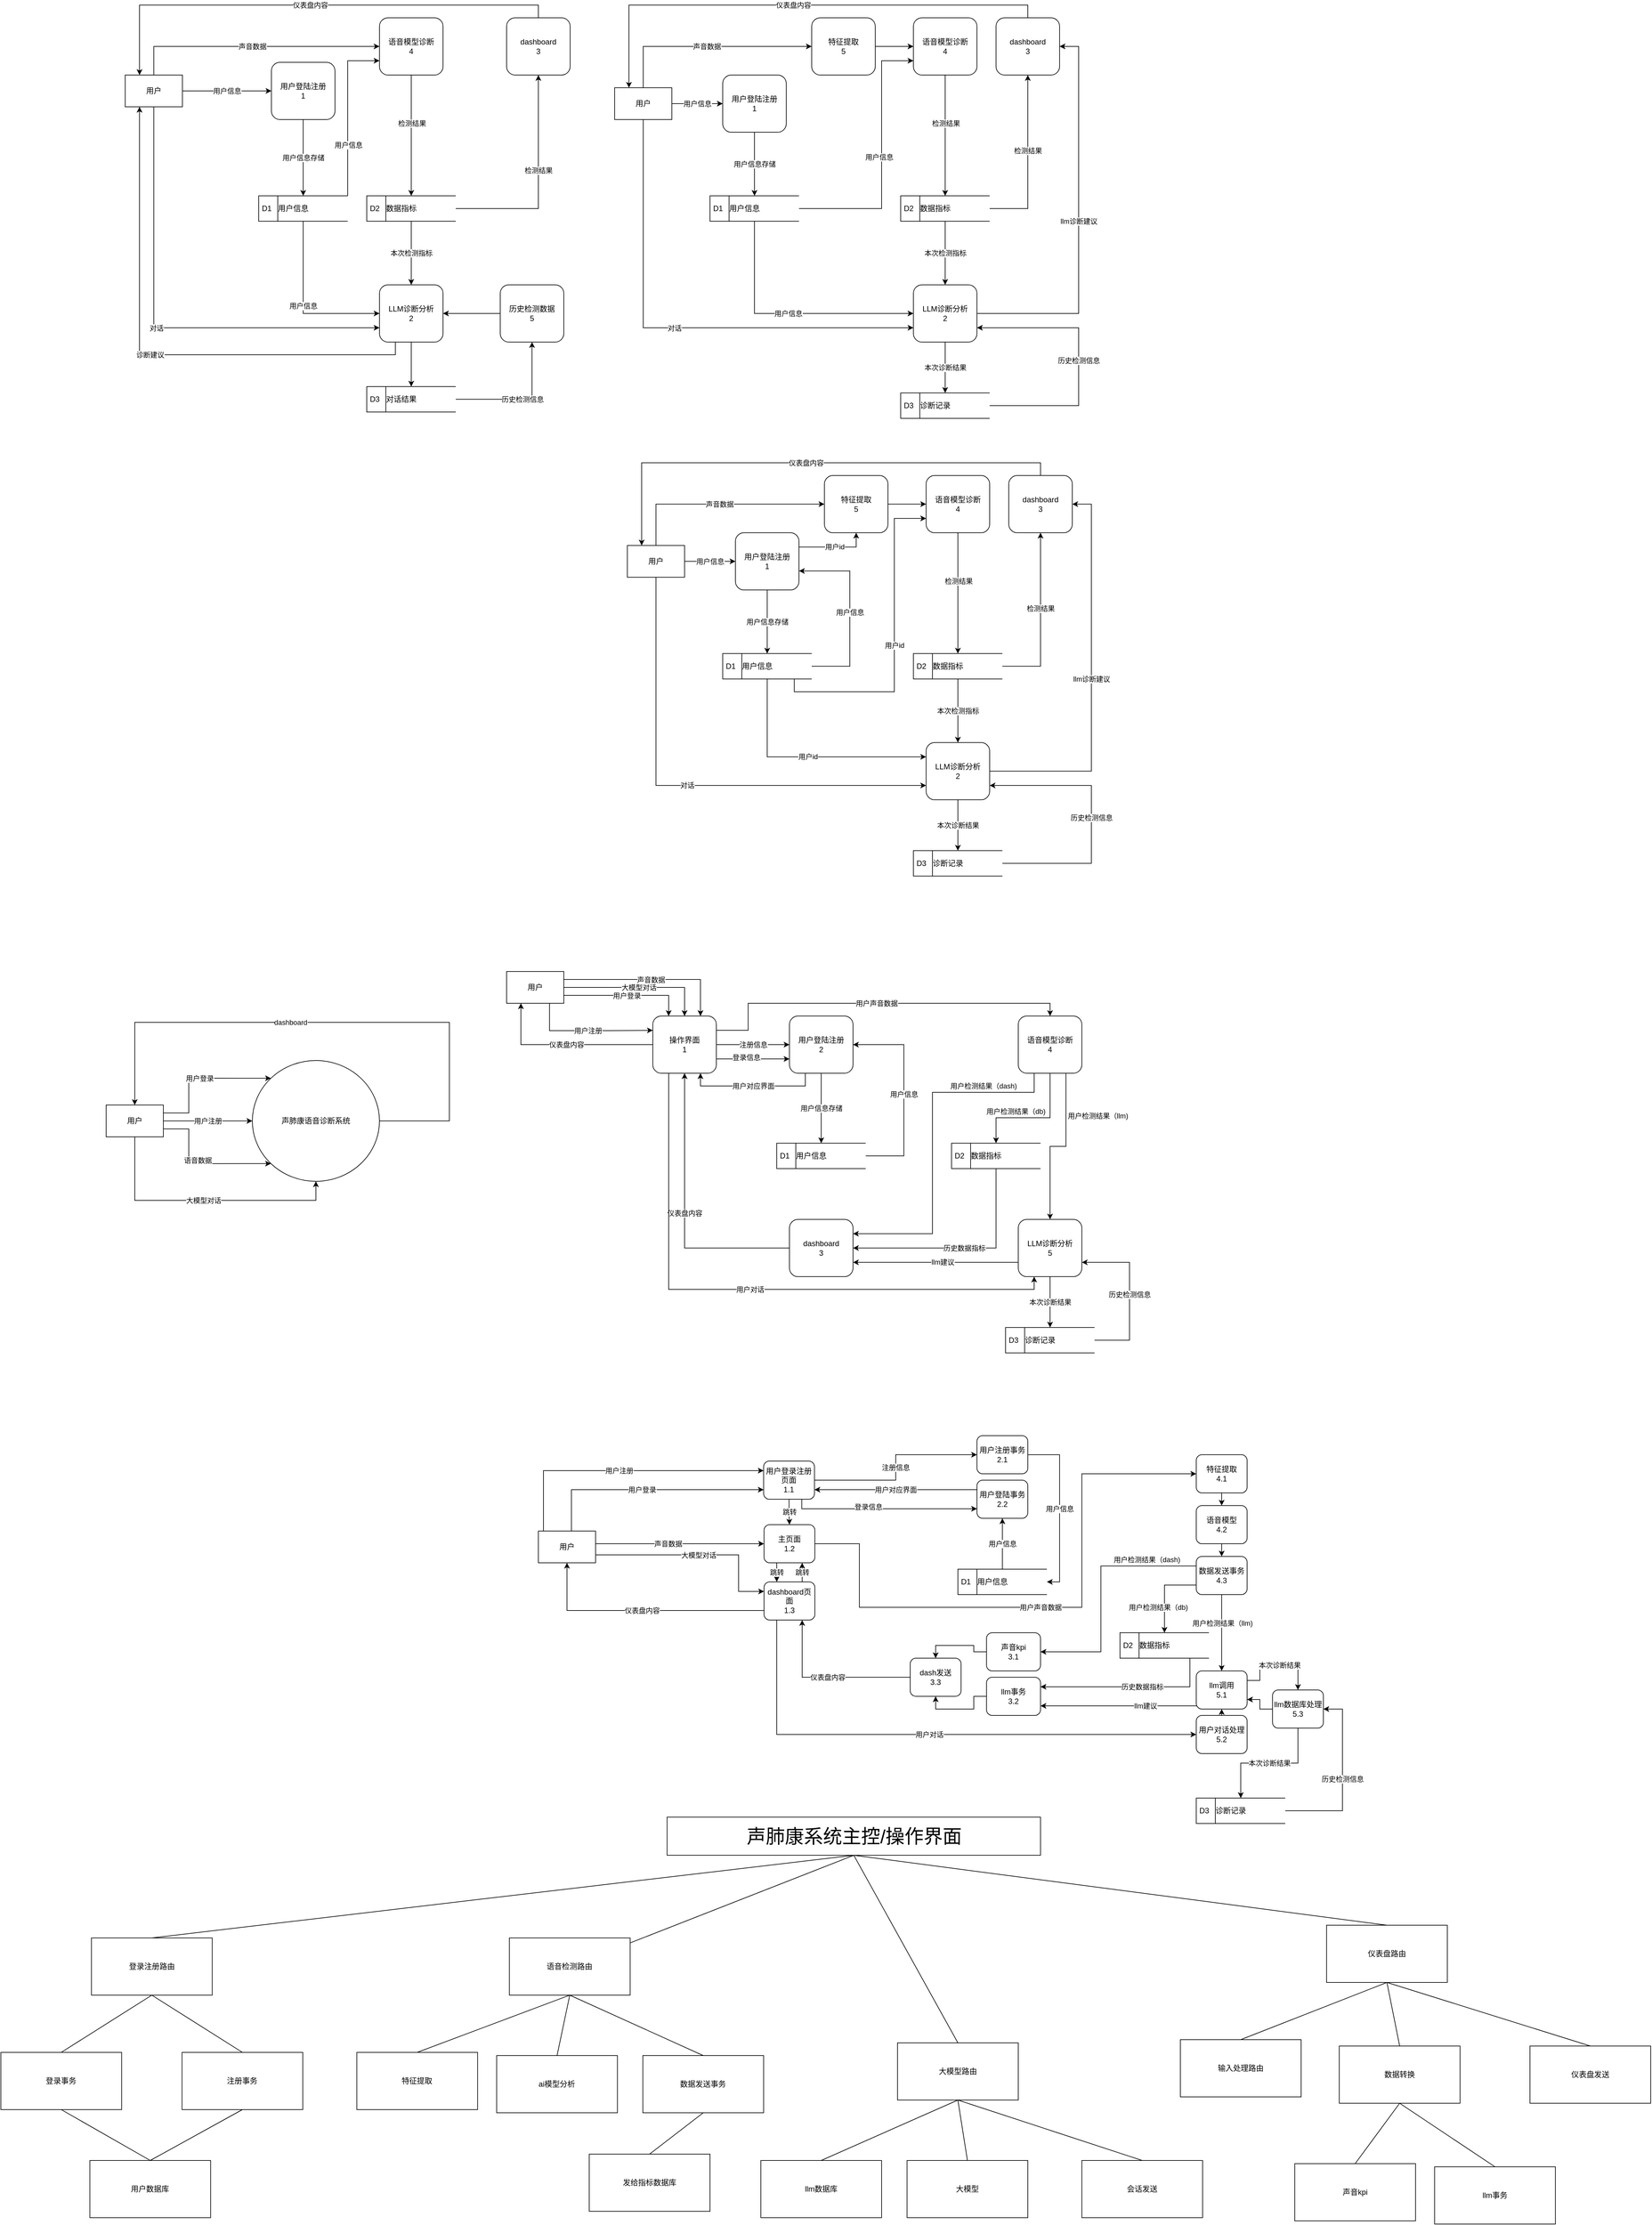 <mxfile version="26.2.15" pages="2">
  <diagram id="C5RBs43oDa-KdzZeNtuy" name="Page-1">
    <mxGraphModel dx="2174" dy="1286" grid="1" gridSize="10" guides="1" tooltips="1" connect="1" arrows="1" fold="1" page="1" pageScale="1" pageWidth="690" pageHeight="980" background="none" math="0" shadow="0">
      <root>
        <mxCell id="WIyWlLk6GJQsqaUBKTNV-0" />
        <mxCell id="WIyWlLk6GJQsqaUBKTNV-1" parent="WIyWlLk6GJQsqaUBKTNV-0" />
        <mxCell id="C6dw9v0cGh8_laB9Q_cz-4" style="edgeStyle=orthogonalEdgeStyle;rounded=0;orthogonalLoop=1;jettySize=auto;html=1;exitX=1;exitY=0.75;exitDx=0;exitDy=0;entryX=0;entryY=1;entryDx=0;entryDy=0;" parent="WIyWlLk6GJQsqaUBKTNV-1" source="C6dw9v0cGh8_laB9Q_cz-1" target="C6dw9v0cGh8_laB9Q_cz-3" edge="1">
          <mxGeometry relative="1" as="geometry">
            <Array as="points">
              <mxPoint x="190" y="2208" />
              <mxPoint x="190" y="2262" />
            </Array>
          </mxGeometry>
        </mxCell>
        <mxCell id="x7PjpJtLWJ-oGzwMUkSd-5" value="语音数据" style="edgeLabel;html=1;align=center;verticalAlign=middle;resizable=0;points=[];" parent="C6dw9v0cGh8_laB9Q_cz-4" vertex="1" connectable="0">
          <mxGeometry x="-0.034" y="5" relative="1" as="geometry">
            <mxPoint as="offset" />
          </mxGeometry>
        </mxCell>
        <mxCell id="5AW3J-fh9Zgp_AAcRgvr-202" value="用户登录" style="edgeStyle=orthogonalEdgeStyle;rounded=0;orthogonalLoop=1;jettySize=auto;html=1;exitX=1;exitY=0.25;exitDx=0;exitDy=0;entryX=0;entryY=0;entryDx=0;entryDy=0;" edge="1" parent="WIyWlLk6GJQsqaUBKTNV-1" source="C6dw9v0cGh8_laB9Q_cz-1" target="C6dw9v0cGh8_laB9Q_cz-3">
          <mxGeometry relative="1" as="geometry">
            <Array as="points">
              <mxPoint x="190" y="2183" />
              <mxPoint x="190" y="2128" />
            </Array>
          </mxGeometry>
        </mxCell>
        <mxCell id="5AW3J-fh9Zgp_AAcRgvr-204" value="用户注册" style="edgeStyle=orthogonalEdgeStyle;rounded=0;orthogonalLoop=1;jettySize=auto;html=1;exitX=1;exitY=0.5;exitDx=0;exitDy=0;entryX=0;entryY=0.5;entryDx=0;entryDy=0;" edge="1" parent="WIyWlLk6GJQsqaUBKTNV-1" source="C6dw9v0cGh8_laB9Q_cz-1" target="C6dw9v0cGh8_laB9Q_cz-3">
          <mxGeometry relative="1" as="geometry" />
        </mxCell>
        <mxCell id="5AW3J-fh9Zgp_AAcRgvr-207" value="大模型对话" style="edgeStyle=orthogonalEdgeStyle;rounded=0;orthogonalLoop=1;jettySize=auto;html=1;exitX=0.5;exitY=1;exitDx=0;exitDy=0;entryX=0.5;entryY=1;entryDx=0;entryDy=0;" edge="1" parent="WIyWlLk6GJQsqaUBKTNV-1" source="C6dw9v0cGh8_laB9Q_cz-1" target="C6dw9v0cGh8_laB9Q_cz-3">
          <mxGeometry relative="1" as="geometry">
            <Array as="points">
              <mxPoint x="105" y="2320" />
              <mxPoint x="390" y="2320" />
            </Array>
          </mxGeometry>
        </mxCell>
        <mxCell id="C6dw9v0cGh8_laB9Q_cz-1" value="用户" style="html=1;dashed=0;whiteSpace=wrap;" parent="WIyWlLk6GJQsqaUBKTNV-1" vertex="1">
          <mxGeometry x="60" y="2170" width="90" height="50" as="geometry" />
        </mxCell>
        <mxCell id="C6dw9v0cGh8_laB9Q_cz-5" value="dashboard" style="edgeStyle=orthogonalEdgeStyle;rounded=0;orthogonalLoop=1;jettySize=auto;html=1;entryX=0.5;entryY=0;entryDx=0;entryDy=0;" parent="WIyWlLk6GJQsqaUBKTNV-1" source="C6dw9v0cGh8_laB9Q_cz-3" target="C6dw9v0cGh8_laB9Q_cz-1" edge="1">
          <mxGeometry x="0.157" relative="1" as="geometry">
            <mxPoint x="600" y="1980" as="targetPoint" />
            <Array as="points">
              <mxPoint x="600" y="2195" />
              <mxPoint x="600" y="2040" />
              <mxPoint x="105" y="2040" />
            </Array>
            <mxPoint as="offset" />
          </mxGeometry>
        </mxCell>
        <mxCell id="C6dw9v0cGh8_laB9Q_cz-3" value="声肺康语音诊断系统" style="shape=ellipse;html=1;dashed=0;whiteSpace=wrap;perimeter=ellipsePerimeter;" parent="WIyWlLk6GJQsqaUBKTNV-1" vertex="1">
          <mxGeometry x="290" y="2100" width="200" height="190" as="geometry" />
        </mxCell>
        <mxCell id="x7PjpJtLWJ-oGzwMUkSd-13" value="用户信息" style="edgeStyle=orthogonalEdgeStyle;rounded=0;orthogonalLoop=1;jettySize=auto;html=1;exitX=1;exitY=0.5;exitDx=0;exitDy=0;" parent="WIyWlLk6GJQsqaUBKTNV-1" source="x7PjpJtLWJ-oGzwMUkSd-1" target="x7PjpJtLWJ-oGzwMUkSd-7" edge="1">
          <mxGeometry relative="1" as="geometry" />
        </mxCell>
        <mxCell id="x7PjpJtLWJ-oGzwMUkSd-16" value="声音数据" style="edgeStyle=orthogonalEdgeStyle;rounded=0;orthogonalLoop=1;jettySize=auto;html=1;exitX=0.5;exitY=0;exitDx=0;exitDy=0;entryX=0;entryY=0.5;entryDx=0;entryDy=0;" parent="WIyWlLk6GJQsqaUBKTNV-1" source="x7PjpJtLWJ-oGzwMUkSd-1" target="x7PjpJtLWJ-oGzwMUkSd-11" edge="1">
          <mxGeometry relative="1" as="geometry" />
        </mxCell>
        <mxCell id="x7PjpJtLWJ-oGzwMUkSd-33" value="对话" style="edgeStyle=orthogonalEdgeStyle;rounded=0;orthogonalLoop=1;jettySize=auto;html=1;exitX=0.5;exitY=1;exitDx=0;exitDy=0;entryX=0;entryY=0.75;entryDx=0;entryDy=0;" parent="WIyWlLk6GJQsqaUBKTNV-1" source="x7PjpJtLWJ-oGzwMUkSd-1" target="x7PjpJtLWJ-oGzwMUkSd-9" edge="1">
          <mxGeometry relative="1" as="geometry" />
        </mxCell>
        <mxCell id="x7PjpJtLWJ-oGzwMUkSd-1" value="用户" style="html=1;dashed=0;whiteSpace=wrap;" parent="WIyWlLk6GJQsqaUBKTNV-1" vertex="1">
          <mxGeometry x="90" y="550" width="90" height="50" as="geometry" />
        </mxCell>
        <mxCell id="x7PjpJtLWJ-oGzwMUkSd-22" value="用户信息存储" style="edgeStyle=orthogonalEdgeStyle;rounded=0;orthogonalLoop=1;jettySize=auto;html=1;" parent="WIyWlLk6GJQsqaUBKTNV-1" source="x7PjpJtLWJ-oGzwMUkSd-7" target="x7PjpJtLWJ-oGzwMUkSd-14" edge="1">
          <mxGeometry relative="1" as="geometry" />
        </mxCell>
        <mxCell id="x7PjpJtLWJ-oGzwMUkSd-7" value="用户登陆注册&lt;div&gt;1&lt;/div&gt;" style="html=1;dashed=0;whiteSpace=wrap;rounded=1;" parent="WIyWlLk6GJQsqaUBKTNV-1" vertex="1">
          <mxGeometry x="320" y="530" width="100" height="90" as="geometry" />
        </mxCell>
        <mxCell id="x7PjpJtLWJ-oGzwMUkSd-36" value="诊断建议" style="edgeStyle=orthogonalEdgeStyle;rounded=0;orthogonalLoop=1;jettySize=auto;html=1;exitX=0.25;exitY=1;exitDx=0;exitDy=0;entryX=0.25;entryY=1;entryDx=0;entryDy=0;" parent="WIyWlLk6GJQsqaUBKTNV-1" source="x7PjpJtLWJ-oGzwMUkSd-9" target="x7PjpJtLWJ-oGzwMUkSd-1" edge="1">
          <mxGeometry relative="1" as="geometry" />
        </mxCell>
        <mxCell id="x7PjpJtLWJ-oGzwMUkSd-9" value="LLM诊断分析&lt;div&gt;2&lt;/div&gt;" style="html=1;dashed=0;whiteSpace=wrap;rounded=1;" parent="WIyWlLk6GJQsqaUBKTNV-1" vertex="1">
          <mxGeometry x="490" y="880" width="100" height="90" as="geometry" />
        </mxCell>
        <mxCell id="x7PjpJtLWJ-oGzwMUkSd-30" value="仪表盘内容" style="edgeStyle=orthogonalEdgeStyle;rounded=0;orthogonalLoop=1;jettySize=auto;html=1;exitX=0.5;exitY=0;exitDx=0;exitDy=0;entryX=0.25;entryY=0;entryDx=0;entryDy=0;" parent="WIyWlLk6GJQsqaUBKTNV-1" source="x7PjpJtLWJ-oGzwMUkSd-10" target="x7PjpJtLWJ-oGzwMUkSd-1" edge="1">
          <mxGeometry relative="1" as="geometry">
            <mxPoint x="90" y="420" as="targetPoint" />
          </mxGeometry>
        </mxCell>
        <mxCell id="x7PjpJtLWJ-oGzwMUkSd-10" value="dashboard&lt;div&gt;3&lt;/div&gt;" style="html=1;dashed=0;whiteSpace=wrap;rounded=1;" parent="WIyWlLk6GJQsqaUBKTNV-1" vertex="1">
          <mxGeometry x="690" y="460" width="100" height="90" as="geometry" />
        </mxCell>
        <mxCell id="x7PjpJtLWJ-oGzwMUkSd-27" style="edgeStyle=orthogonalEdgeStyle;rounded=0;orthogonalLoop=1;jettySize=auto;html=1;exitX=0.5;exitY=1;exitDx=0;exitDy=0;entryX=0.5;entryY=0;entryDx=0;entryDy=0;" parent="WIyWlLk6GJQsqaUBKTNV-1" source="x7PjpJtLWJ-oGzwMUkSd-11" target="x7PjpJtLWJ-oGzwMUkSd-26" edge="1">
          <mxGeometry relative="1" as="geometry" />
        </mxCell>
        <mxCell id="x7PjpJtLWJ-oGzwMUkSd-29" value="检测结果" style="edgeLabel;html=1;align=center;verticalAlign=middle;resizable=0;points=[];" parent="x7PjpJtLWJ-oGzwMUkSd-27" vertex="1" connectable="0">
          <mxGeometry x="-0.198" y="1" relative="1" as="geometry">
            <mxPoint as="offset" />
          </mxGeometry>
        </mxCell>
        <mxCell id="x7PjpJtLWJ-oGzwMUkSd-11" value="语音模型诊断&lt;div&gt;4&lt;span style=&quot;color: rgba(0, 0, 0, 0); font-family: monospace; font-size: 0px; text-align: start; text-wrap-mode: nowrap; background-color: transparent;&quot;&gt;%3CmxGraphModel%3E%3Croot%3E%3CmxCell%20id%3D%220%22%2F%3E%3CmxCell%20id%3D%221%22%20parent%3D%220%22%2F%3E%3CmxCell%20id%3D%222%22%20value%3D%22%E7%BB%93%E6%9E%9Cdashboard%26lt%3Bdiv%26gt%3B3%26lt%3B%2Fdiv%26gt%3B%22%20style%3D%22html%3D1%3Bdashed%3D0%3BwhiteSpace%3Dwrap%3B%22%20vertex%3D%221%22%20parent%3D%221%22%3E%3CmxGeometry%20x%3D%22270%22%20y%3D%22560%22%20width%3D%22100%22%20height%3D%2290%22%20as%3D%22geometry%22%2F%3E%3C%2FmxCell%3E%3C%2Froot%3E%3C%2FmxGraphModel%3E&lt;/span&gt;&lt;/div&gt;" style="html=1;dashed=0;whiteSpace=wrap;rounded=1;" parent="WIyWlLk6GJQsqaUBKTNV-1" vertex="1">
          <mxGeometry x="490" y="460" width="100" height="90" as="geometry" />
        </mxCell>
        <mxCell id="x7PjpJtLWJ-oGzwMUkSd-41" style="edgeStyle=orthogonalEdgeStyle;rounded=0;orthogonalLoop=1;jettySize=auto;html=1;exitX=0;exitY=0.5;exitDx=0;exitDy=0;" parent="WIyWlLk6GJQsqaUBKTNV-1" source="x7PjpJtLWJ-oGzwMUkSd-12" target="x7PjpJtLWJ-oGzwMUkSd-9" edge="1">
          <mxGeometry relative="1" as="geometry" />
        </mxCell>
        <mxCell id="x7PjpJtLWJ-oGzwMUkSd-12" value="历史检测&lt;span style=&quot;background-color: transparent; color: light-dark(rgb(0, 0, 0), rgb(255, 255, 255));&quot;&gt;数据&lt;/span&gt;&lt;div&gt;&lt;span style=&quot;background-color: transparent; color: light-dark(rgb(0, 0, 0), rgb(255, 255, 255));&quot;&gt;5&lt;/span&gt;&lt;/div&gt;" style="html=1;dashed=0;whiteSpace=wrap;rotation=0;rounded=1;" parent="WIyWlLk6GJQsqaUBKTNV-1" vertex="1">
          <mxGeometry x="680" y="880" width="100" height="90" as="geometry" />
        </mxCell>
        <mxCell id="x7PjpJtLWJ-oGzwMUkSd-24" style="edgeStyle=orthogonalEdgeStyle;rounded=0;orthogonalLoop=1;jettySize=auto;html=1;exitX=1;exitY=0;exitDx=0;exitDy=0;entryX=0;entryY=0.75;entryDx=0;entryDy=0;" parent="WIyWlLk6GJQsqaUBKTNV-1" source="x7PjpJtLWJ-oGzwMUkSd-14" target="x7PjpJtLWJ-oGzwMUkSd-11" edge="1">
          <mxGeometry relative="1" as="geometry">
            <mxPoint x="480" y="560.0" as="targetPoint" />
          </mxGeometry>
        </mxCell>
        <mxCell id="x7PjpJtLWJ-oGzwMUkSd-25" value="用户信息" style="edgeLabel;html=1;align=center;verticalAlign=middle;resizable=0;points=[];" parent="x7PjpJtLWJ-oGzwMUkSd-24" vertex="1" connectable="0">
          <mxGeometry x="-0.388" y="-1" relative="1" as="geometry">
            <mxPoint as="offset" />
          </mxGeometry>
        </mxCell>
        <mxCell id="x7PjpJtLWJ-oGzwMUkSd-32" value="用户信息" style="edgeStyle=orthogonalEdgeStyle;rounded=0;orthogonalLoop=1;jettySize=auto;html=1;exitX=0.5;exitY=1;exitDx=0;exitDy=0;entryX=0;entryY=0.5;entryDx=0;entryDy=0;" parent="WIyWlLk6GJQsqaUBKTNV-1" source="x7PjpJtLWJ-oGzwMUkSd-14" target="x7PjpJtLWJ-oGzwMUkSd-9" edge="1">
          <mxGeometry relative="1" as="geometry" />
        </mxCell>
        <mxCell id="x7PjpJtLWJ-oGzwMUkSd-14" value="D1&amp;nbsp; &amp;nbsp;用户信息" style="html=1;dashed=0;whiteSpace=wrap;shape=mxgraph.dfd.dataStoreID;align=left;spacingLeft=3;points=[[0,0],[0.5,0],[1,0],[0,0.5],[1,0.5],[0,1],[0.5,1],[1,1]];" parent="WIyWlLk6GJQsqaUBKTNV-1" vertex="1">
          <mxGeometry x="300" y="740" width="140" height="40" as="geometry" />
        </mxCell>
        <mxCell id="x7PjpJtLWJ-oGzwMUkSd-28" value="检测结果" style="edgeStyle=orthogonalEdgeStyle;rounded=0;orthogonalLoop=1;jettySize=auto;html=1;exitX=1;exitY=0.5;exitDx=0;exitDy=0;entryX=0.5;entryY=1;entryDx=0;entryDy=0;" parent="WIyWlLk6GJQsqaUBKTNV-1" source="x7PjpJtLWJ-oGzwMUkSd-26" target="x7PjpJtLWJ-oGzwMUkSd-10" edge="1">
          <mxGeometry x="0.117" relative="1" as="geometry">
            <Array as="points">
              <mxPoint x="740" y="760" />
            </Array>
            <mxPoint as="offset" />
          </mxGeometry>
        </mxCell>
        <mxCell id="x7PjpJtLWJ-oGzwMUkSd-31" value="本次检测指标" style="edgeStyle=orthogonalEdgeStyle;rounded=0;orthogonalLoop=1;jettySize=auto;html=1;exitX=0.5;exitY=1;exitDx=0;exitDy=0;" parent="WIyWlLk6GJQsqaUBKTNV-1" source="x7PjpJtLWJ-oGzwMUkSd-26" target="x7PjpJtLWJ-oGzwMUkSd-9" edge="1">
          <mxGeometry relative="1" as="geometry" />
        </mxCell>
        <mxCell id="x7PjpJtLWJ-oGzwMUkSd-26" value="D2&amp;nbsp; &amp;nbsp;数据指标" style="html=1;dashed=0;whiteSpace=wrap;shape=mxgraph.dfd.dataStoreID;align=left;spacingLeft=3;points=[[0,0],[0.5,0],[1,0],[0,0.5],[1,0.5],[0,1],[0.5,1],[1,1]];" parent="WIyWlLk6GJQsqaUBKTNV-1" vertex="1">
          <mxGeometry x="470" y="740" width="140" height="40" as="geometry" />
        </mxCell>
        <mxCell id="x7PjpJtLWJ-oGzwMUkSd-40" value="历史检测信息" style="edgeStyle=orthogonalEdgeStyle;rounded=0;orthogonalLoop=1;jettySize=auto;html=1;exitX=1;exitY=0.5;exitDx=0;exitDy=0;entryX=0.5;entryY=1;entryDx=0;entryDy=0;" parent="WIyWlLk6GJQsqaUBKTNV-1" source="x7PjpJtLWJ-oGzwMUkSd-37" target="x7PjpJtLWJ-oGzwMUkSd-12" edge="1">
          <mxGeometry relative="1" as="geometry" />
        </mxCell>
        <mxCell id="x7PjpJtLWJ-oGzwMUkSd-37" value="D3&amp;nbsp; &amp;nbsp;对话结果" style="html=1;dashed=0;whiteSpace=wrap;shape=mxgraph.dfd.dataStoreID;align=left;spacingLeft=3;points=[[0,0],[0.5,0],[1,0],[0,0.5],[1,0.5],[0,1],[0.5,1],[1,1]];" parent="WIyWlLk6GJQsqaUBKTNV-1" vertex="1">
          <mxGeometry x="470" y="1040" width="140" height="40" as="geometry" />
        </mxCell>
        <mxCell id="x7PjpJtLWJ-oGzwMUkSd-38" style="edgeStyle=orthogonalEdgeStyle;rounded=0;orthogonalLoop=1;jettySize=auto;html=1;exitX=0.5;exitY=1;exitDx=0;exitDy=0;" parent="WIyWlLk6GJQsqaUBKTNV-1" source="x7PjpJtLWJ-oGzwMUkSd-9" edge="1">
          <mxGeometry relative="1" as="geometry">
            <mxPoint x="540" y="1040" as="targetPoint" />
          </mxGeometry>
        </mxCell>
        <mxCell id="onHl9T6wErIcUPHgjuDd-0" value="用户信息" style="edgeStyle=orthogonalEdgeStyle;rounded=0;orthogonalLoop=1;jettySize=auto;html=1;exitX=1;exitY=0.5;exitDx=0;exitDy=0;" edge="1" parent="WIyWlLk6GJQsqaUBKTNV-1" source="onHl9T6wErIcUPHgjuDd-3" target="onHl9T6wErIcUPHgjuDd-5">
          <mxGeometry relative="1" as="geometry" />
        </mxCell>
        <mxCell id="onHl9T6wErIcUPHgjuDd-2" value="对话" style="edgeStyle=orthogonalEdgeStyle;rounded=0;orthogonalLoop=1;jettySize=auto;html=1;exitX=0.5;exitY=1;exitDx=0;exitDy=0;entryX=0;entryY=0.75;entryDx=0;entryDy=0;" edge="1" parent="WIyWlLk6GJQsqaUBKTNV-1" source="onHl9T6wErIcUPHgjuDd-3" target="onHl9T6wErIcUPHgjuDd-7">
          <mxGeometry relative="1" as="geometry" />
        </mxCell>
        <mxCell id="onHl9T6wErIcUPHgjuDd-28" value="声音数据" style="edgeStyle=orthogonalEdgeStyle;rounded=0;orthogonalLoop=1;jettySize=auto;html=1;exitX=0.5;exitY=0;exitDx=0;exitDy=0;entryX=0;entryY=0.5;entryDx=0;entryDy=0;" edge="1" parent="WIyWlLk6GJQsqaUBKTNV-1" source="onHl9T6wErIcUPHgjuDd-3" target="onHl9T6wErIcUPHgjuDd-14">
          <mxGeometry relative="1" as="geometry" />
        </mxCell>
        <mxCell id="onHl9T6wErIcUPHgjuDd-3" value="用户" style="html=1;dashed=0;whiteSpace=wrap;" vertex="1" parent="WIyWlLk6GJQsqaUBKTNV-1">
          <mxGeometry x="860" y="570" width="90" height="50" as="geometry" />
        </mxCell>
        <mxCell id="onHl9T6wErIcUPHgjuDd-4" value="用户信息存储" style="edgeStyle=orthogonalEdgeStyle;rounded=0;orthogonalLoop=1;jettySize=auto;html=1;" edge="1" parent="WIyWlLk6GJQsqaUBKTNV-1" source="onHl9T6wErIcUPHgjuDd-5" target="onHl9T6wErIcUPHgjuDd-18">
          <mxGeometry relative="1" as="geometry" />
        </mxCell>
        <mxCell id="onHl9T6wErIcUPHgjuDd-5" value="用户登陆注册&lt;div&gt;1&lt;/div&gt;" style="html=1;dashed=0;whiteSpace=wrap;rounded=1;" vertex="1" parent="WIyWlLk6GJQsqaUBKTNV-1">
          <mxGeometry x="1030" y="550" width="100" height="90" as="geometry" />
        </mxCell>
        <mxCell id="onHl9T6wErIcUPHgjuDd-31" value="llm诊断建议" style="edgeStyle=orthogonalEdgeStyle;rounded=0;orthogonalLoop=1;jettySize=auto;html=1;exitX=1;exitY=0.5;exitDx=0;exitDy=0;entryX=1;entryY=0.5;entryDx=0;entryDy=0;" edge="1" parent="WIyWlLk6GJQsqaUBKTNV-1" source="onHl9T6wErIcUPHgjuDd-7" target="onHl9T6wErIcUPHgjuDd-9">
          <mxGeometry relative="1" as="geometry">
            <mxPoint x="1590" y="500" as="targetPoint" />
            <Array as="points">
              <mxPoint x="1590" y="925" />
              <mxPoint x="1590" y="505" />
            </Array>
          </mxGeometry>
        </mxCell>
        <mxCell id="onHl9T6wErIcUPHgjuDd-7" value="LLM诊断分析&lt;div&gt;2&lt;/div&gt;" style="html=1;dashed=0;whiteSpace=wrap;rounded=1;" vertex="1" parent="WIyWlLk6GJQsqaUBKTNV-1">
          <mxGeometry x="1330" y="880" width="100" height="90" as="geometry" />
        </mxCell>
        <mxCell id="onHl9T6wErIcUPHgjuDd-8" value="仪表盘内容" style="edgeStyle=orthogonalEdgeStyle;rounded=0;orthogonalLoop=1;jettySize=auto;html=1;exitX=0.5;exitY=0;exitDx=0;exitDy=0;entryX=0.25;entryY=0;entryDx=0;entryDy=0;" edge="1" parent="WIyWlLk6GJQsqaUBKTNV-1" source="onHl9T6wErIcUPHgjuDd-9" target="onHl9T6wErIcUPHgjuDd-3">
          <mxGeometry relative="1" as="geometry">
            <mxPoint x="860" y="420" as="targetPoint" />
          </mxGeometry>
        </mxCell>
        <mxCell id="onHl9T6wErIcUPHgjuDd-9" value="dashboard&lt;div&gt;3&lt;/div&gt;" style="html=1;dashed=0;whiteSpace=wrap;rounded=1;" vertex="1" parent="WIyWlLk6GJQsqaUBKTNV-1">
          <mxGeometry x="1460" y="460" width="100" height="90" as="geometry" />
        </mxCell>
        <mxCell id="onHl9T6wErIcUPHgjuDd-10" style="edgeStyle=orthogonalEdgeStyle;rounded=0;orthogonalLoop=1;jettySize=auto;html=1;exitX=0.5;exitY=1;exitDx=0;exitDy=0;entryX=0.5;entryY=0;entryDx=0;entryDy=0;" edge="1" parent="WIyWlLk6GJQsqaUBKTNV-1" source="onHl9T6wErIcUPHgjuDd-12" target="onHl9T6wErIcUPHgjuDd-21">
          <mxGeometry relative="1" as="geometry" />
        </mxCell>
        <mxCell id="onHl9T6wErIcUPHgjuDd-11" value="检测结果" style="edgeLabel;html=1;align=center;verticalAlign=middle;resizable=0;points=[];" vertex="1" connectable="0" parent="onHl9T6wErIcUPHgjuDd-10">
          <mxGeometry x="-0.198" y="1" relative="1" as="geometry">
            <mxPoint as="offset" />
          </mxGeometry>
        </mxCell>
        <mxCell id="onHl9T6wErIcUPHgjuDd-12" value="语音模型诊断&lt;div&gt;4&lt;span style=&quot;color: rgba(0, 0, 0, 0); font-family: monospace; font-size: 0px; text-align: start; text-wrap-mode: nowrap; background-color: transparent;&quot;&gt;%3CmxGraphModel%3E%3Croot%3E%3CmxCell%20id%3D%220%22%2F%3E%3CmxCell%20id%3D%221%22%20parent%3D%220%22%2F%3E%3CmxCell%20id%3D%222%22%20value%3D%22%E7%BB%93%E6%9E%9Cdashboard%26lt%3Bdiv%26gt%3B3%26lt%3B%2Fdiv%26gt%3B%22%20style%3D%22html%3D1%3Bdashed%3D0%3BwhiteSpace%3Dwrap%3B%22%20vertex%3D%221%22%20parent%3D%221%22%3E%3CmxGeometry%20x%3D%22270%22%20y%3D%22560%22%20width%3D%22100%22%20height%3D%2290%22%20as%3D%22geometry%22%2F%3E%3C%2FmxCell%3E%3C%2Froot%3E%3C%2FmxGraphModel%3E&lt;/span&gt;&lt;/div&gt;" style="html=1;dashed=0;whiteSpace=wrap;rounded=1;" vertex="1" parent="WIyWlLk6GJQsqaUBKTNV-1">
          <mxGeometry x="1330" y="460" width="100" height="90" as="geometry" />
        </mxCell>
        <mxCell id="onHl9T6wErIcUPHgjuDd-29" style="edgeStyle=orthogonalEdgeStyle;rounded=0;orthogonalLoop=1;jettySize=auto;html=1;exitX=1;exitY=0.5;exitDx=0;exitDy=0;entryX=0;entryY=0.5;entryDx=0;entryDy=0;" edge="1" parent="WIyWlLk6GJQsqaUBKTNV-1" source="onHl9T6wErIcUPHgjuDd-14" target="onHl9T6wErIcUPHgjuDd-12">
          <mxGeometry relative="1" as="geometry" />
        </mxCell>
        <mxCell id="onHl9T6wErIcUPHgjuDd-14" value="特征提取&lt;br&gt;&lt;div&gt;&lt;span style=&quot;background-color: transparent; color: light-dark(rgb(0, 0, 0), rgb(255, 255, 255));&quot;&gt;5&lt;/span&gt;&lt;/div&gt;" style="html=1;dashed=0;whiteSpace=wrap;rotation=0;rounded=1;" vertex="1" parent="WIyWlLk6GJQsqaUBKTNV-1">
          <mxGeometry x="1170" y="460" width="100" height="90" as="geometry" />
        </mxCell>
        <mxCell id="onHl9T6wErIcUPHgjuDd-15" style="edgeStyle=orthogonalEdgeStyle;rounded=0;orthogonalLoop=1;jettySize=auto;html=1;exitX=1;exitY=0.5;exitDx=0;exitDy=0;entryX=0;entryY=0.75;entryDx=0;entryDy=0;" edge="1" parent="WIyWlLk6GJQsqaUBKTNV-1" source="onHl9T6wErIcUPHgjuDd-18" target="onHl9T6wErIcUPHgjuDd-12">
          <mxGeometry relative="1" as="geometry">
            <mxPoint x="1250" y="560.0" as="targetPoint" />
            <Array as="points">
              <mxPoint x="1280" y="760" />
              <mxPoint x="1280" y="528" />
            </Array>
          </mxGeometry>
        </mxCell>
        <mxCell id="onHl9T6wErIcUPHgjuDd-16" value="用户信息" style="edgeLabel;html=1;align=center;verticalAlign=middle;resizable=0;points=[];" vertex="1" connectable="0" parent="onHl9T6wErIcUPHgjuDd-15">
          <mxGeometry x="-0.388" y="-1" relative="1" as="geometry">
            <mxPoint y="-82" as="offset" />
          </mxGeometry>
        </mxCell>
        <mxCell id="onHl9T6wErIcUPHgjuDd-17" value="用户信息" style="edgeStyle=orthogonalEdgeStyle;rounded=0;orthogonalLoop=1;jettySize=auto;html=1;exitX=0.5;exitY=1;exitDx=0;exitDy=0;entryX=0;entryY=0.5;entryDx=0;entryDy=0;" edge="1" parent="WIyWlLk6GJQsqaUBKTNV-1" source="onHl9T6wErIcUPHgjuDd-18" target="onHl9T6wErIcUPHgjuDd-7">
          <mxGeometry relative="1" as="geometry" />
        </mxCell>
        <mxCell id="onHl9T6wErIcUPHgjuDd-18" value="D1&amp;nbsp; &amp;nbsp;用户信息" style="html=1;dashed=0;whiteSpace=wrap;shape=mxgraph.dfd.dataStoreID;align=left;spacingLeft=3;points=[[0,0],[0.5,0],[1,0],[0,0.5],[1,0.5],[0,1],[0.5,1],[1,1]];" vertex="1" parent="WIyWlLk6GJQsqaUBKTNV-1">
          <mxGeometry x="1010" y="740" width="140" height="40" as="geometry" />
        </mxCell>
        <mxCell id="onHl9T6wErIcUPHgjuDd-19" value="检测结果" style="edgeStyle=orthogonalEdgeStyle;rounded=0;orthogonalLoop=1;jettySize=auto;html=1;exitX=1;exitY=0.5;exitDx=0;exitDy=0;entryX=0.5;entryY=1;entryDx=0;entryDy=0;" edge="1" parent="WIyWlLk6GJQsqaUBKTNV-1" source="onHl9T6wErIcUPHgjuDd-21" target="onHl9T6wErIcUPHgjuDd-9">
          <mxGeometry x="0.117" relative="1" as="geometry">
            <Array as="points">
              <mxPoint x="1510" y="760" />
            </Array>
            <mxPoint as="offset" />
          </mxGeometry>
        </mxCell>
        <mxCell id="onHl9T6wErIcUPHgjuDd-20" value="本次检测指标" style="edgeStyle=orthogonalEdgeStyle;rounded=0;orthogonalLoop=1;jettySize=auto;html=1;exitX=0.5;exitY=1;exitDx=0;exitDy=0;" edge="1" parent="WIyWlLk6GJQsqaUBKTNV-1" source="onHl9T6wErIcUPHgjuDd-21" target="onHl9T6wErIcUPHgjuDd-7">
          <mxGeometry relative="1" as="geometry" />
        </mxCell>
        <mxCell id="onHl9T6wErIcUPHgjuDd-21" value="D2&amp;nbsp; &amp;nbsp;数据指标" style="html=1;dashed=0;whiteSpace=wrap;shape=mxgraph.dfd.dataStoreID;align=left;spacingLeft=3;points=[[0,0],[0.5,0],[1,0],[0,0.5],[1,0.5],[0,1],[0.5,1],[1,1]];" vertex="1" parent="WIyWlLk6GJQsqaUBKTNV-1">
          <mxGeometry x="1310" y="740" width="140" height="40" as="geometry" />
        </mxCell>
        <mxCell id="onHl9T6wErIcUPHgjuDd-30" value="历史检测信息" style="edgeStyle=orthogonalEdgeStyle;rounded=0;orthogonalLoop=1;jettySize=auto;html=1;exitX=1;exitY=0.5;exitDx=0;exitDy=0;entryX=1;entryY=0.75;entryDx=0;entryDy=0;" edge="1" parent="WIyWlLk6GJQsqaUBKTNV-1" source="onHl9T6wErIcUPHgjuDd-23" target="onHl9T6wErIcUPHgjuDd-7">
          <mxGeometry relative="1" as="geometry">
            <Array as="points">
              <mxPoint x="1590" y="1070" />
              <mxPoint x="1590" y="948" />
            </Array>
          </mxGeometry>
        </mxCell>
        <mxCell id="onHl9T6wErIcUPHgjuDd-23" value="D3&amp;nbsp; &amp;nbsp;诊断记录" style="html=1;dashed=0;whiteSpace=wrap;shape=mxgraph.dfd.dataStoreID;align=left;spacingLeft=3;points=[[0,0],[0.5,0],[1,0],[0,0.5],[1,0.5],[0,1],[0.5,1],[1,1]];" vertex="1" parent="WIyWlLk6GJQsqaUBKTNV-1">
          <mxGeometry x="1310" y="1050" width="140" height="40" as="geometry" />
        </mxCell>
        <mxCell id="onHl9T6wErIcUPHgjuDd-24" value="本次诊断结果" style="edgeStyle=orthogonalEdgeStyle;rounded=0;orthogonalLoop=1;jettySize=auto;html=1;exitX=0.5;exitY=1;exitDx=0;exitDy=0;entryX=0.5;entryY=0;entryDx=0;entryDy=0;" edge="1" parent="WIyWlLk6GJQsqaUBKTNV-1" source="onHl9T6wErIcUPHgjuDd-7" target="onHl9T6wErIcUPHgjuDd-23">
          <mxGeometry relative="1" as="geometry">
            <mxPoint x="1310" y="1040" as="targetPoint" />
          </mxGeometry>
        </mxCell>
        <mxCell id="5AW3J-fh9Zgp_AAcRgvr-50" value="用户信息" style="edgeStyle=orthogonalEdgeStyle;rounded=0;orthogonalLoop=1;jettySize=auto;html=1;exitX=1;exitY=0.5;exitDx=0;exitDy=0;" edge="1" parent="WIyWlLk6GJQsqaUBKTNV-1" source="5AW3J-fh9Zgp_AAcRgvr-53" target="5AW3J-fh9Zgp_AAcRgvr-55">
          <mxGeometry relative="1" as="geometry" />
        </mxCell>
        <mxCell id="5AW3J-fh9Zgp_AAcRgvr-51" value="对话" style="edgeStyle=orthogonalEdgeStyle;rounded=0;orthogonalLoop=1;jettySize=auto;html=1;exitX=0.5;exitY=1;exitDx=0;exitDy=0;entryX=0;entryY=0.75;entryDx=0;entryDy=0;" edge="1" parent="WIyWlLk6GJQsqaUBKTNV-1" source="5AW3J-fh9Zgp_AAcRgvr-53" target="5AW3J-fh9Zgp_AAcRgvr-57">
          <mxGeometry relative="1" as="geometry" />
        </mxCell>
        <mxCell id="5AW3J-fh9Zgp_AAcRgvr-52" value="声音数据" style="edgeStyle=orthogonalEdgeStyle;rounded=0;orthogonalLoop=1;jettySize=auto;html=1;exitX=0.5;exitY=0;exitDx=0;exitDy=0;entryX=0;entryY=0.5;entryDx=0;entryDy=0;" edge="1" parent="WIyWlLk6GJQsqaUBKTNV-1" source="5AW3J-fh9Zgp_AAcRgvr-53" target="5AW3J-fh9Zgp_AAcRgvr-64">
          <mxGeometry relative="1" as="geometry" />
        </mxCell>
        <mxCell id="5AW3J-fh9Zgp_AAcRgvr-53" value="用户" style="html=1;dashed=0;whiteSpace=wrap;" vertex="1" parent="WIyWlLk6GJQsqaUBKTNV-1">
          <mxGeometry x="880" y="1289.92" width="90" height="50" as="geometry" />
        </mxCell>
        <mxCell id="5AW3J-fh9Zgp_AAcRgvr-54" value="用户信息存储" style="edgeStyle=orthogonalEdgeStyle;rounded=0;orthogonalLoop=1;jettySize=auto;html=1;" edge="1" parent="WIyWlLk6GJQsqaUBKTNV-1" source="5AW3J-fh9Zgp_AAcRgvr-55" target="5AW3J-fh9Zgp_AAcRgvr-68">
          <mxGeometry relative="1" as="geometry" />
        </mxCell>
        <mxCell id="5AW3J-fh9Zgp_AAcRgvr-55" value="用户登陆注册&lt;div&gt;1&lt;/div&gt;" style="html=1;dashed=0;whiteSpace=wrap;rounded=1;" vertex="1" parent="WIyWlLk6GJQsqaUBKTNV-1">
          <mxGeometry x="1050" y="1269.92" width="100" height="90" as="geometry" />
        </mxCell>
        <mxCell id="5AW3J-fh9Zgp_AAcRgvr-78" value="用户id" style="edgeStyle=orthogonalEdgeStyle;rounded=0;orthogonalLoop=1;jettySize=auto;html=1;exitX=1;exitY=0.25;exitDx=0;exitDy=0;entryX=0.5;entryY=1;entryDx=0;entryDy=0;" edge="1" parent="WIyWlLk6GJQsqaUBKTNV-1" source="5AW3J-fh9Zgp_AAcRgvr-55" target="5AW3J-fh9Zgp_AAcRgvr-64">
          <mxGeometry relative="1" as="geometry" />
        </mxCell>
        <mxCell id="5AW3J-fh9Zgp_AAcRgvr-56" value="llm诊断建议" style="edgeStyle=orthogonalEdgeStyle;rounded=0;orthogonalLoop=1;jettySize=auto;html=1;exitX=1;exitY=0.5;exitDx=0;exitDy=0;entryX=1;entryY=0.5;entryDx=0;entryDy=0;" edge="1" parent="WIyWlLk6GJQsqaUBKTNV-1" source="5AW3J-fh9Zgp_AAcRgvr-57" target="5AW3J-fh9Zgp_AAcRgvr-59">
          <mxGeometry relative="1" as="geometry">
            <mxPoint x="1610" y="1219.92" as="targetPoint" />
            <Array as="points">
              <mxPoint x="1610" y="1644.92" />
              <mxPoint x="1610" y="1224.92" />
            </Array>
          </mxGeometry>
        </mxCell>
        <mxCell id="5AW3J-fh9Zgp_AAcRgvr-57" value="LLM诊断分析&lt;div&gt;2&lt;/div&gt;" style="html=1;dashed=0;whiteSpace=wrap;rounded=1;" vertex="1" parent="WIyWlLk6GJQsqaUBKTNV-1">
          <mxGeometry x="1350" y="1599.92" width="100" height="90" as="geometry" />
        </mxCell>
        <mxCell id="5AW3J-fh9Zgp_AAcRgvr-58" value="仪表盘内容" style="edgeStyle=orthogonalEdgeStyle;rounded=0;orthogonalLoop=1;jettySize=auto;html=1;exitX=0.5;exitY=0;exitDx=0;exitDy=0;entryX=0.25;entryY=0;entryDx=0;entryDy=0;" edge="1" parent="WIyWlLk6GJQsqaUBKTNV-1" source="5AW3J-fh9Zgp_AAcRgvr-59" target="5AW3J-fh9Zgp_AAcRgvr-53">
          <mxGeometry relative="1" as="geometry">
            <mxPoint x="880" y="1139.92" as="targetPoint" />
          </mxGeometry>
        </mxCell>
        <mxCell id="5AW3J-fh9Zgp_AAcRgvr-59" value="dashboard&lt;div&gt;3&lt;/div&gt;" style="html=1;dashed=0;whiteSpace=wrap;rounded=1;" vertex="1" parent="WIyWlLk6GJQsqaUBKTNV-1">
          <mxGeometry x="1480" y="1179.92" width="100" height="90" as="geometry" />
        </mxCell>
        <mxCell id="5AW3J-fh9Zgp_AAcRgvr-60" style="edgeStyle=orthogonalEdgeStyle;rounded=0;orthogonalLoop=1;jettySize=auto;html=1;exitX=0.5;exitY=1;exitDx=0;exitDy=0;entryX=0.5;entryY=0;entryDx=0;entryDy=0;" edge="1" parent="WIyWlLk6GJQsqaUBKTNV-1" source="5AW3J-fh9Zgp_AAcRgvr-62" target="5AW3J-fh9Zgp_AAcRgvr-71">
          <mxGeometry relative="1" as="geometry" />
        </mxCell>
        <mxCell id="5AW3J-fh9Zgp_AAcRgvr-61" value="检测结果" style="edgeLabel;html=1;align=center;verticalAlign=middle;resizable=0;points=[];" vertex="1" connectable="0" parent="5AW3J-fh9Zgp_AAcRgvr-60">
          <mxGeometry x="-0.198" y="1" relative="1" as="geometry">
            <mxPoint as="offset" />
          </mxGeometry>
        </mxCell>
        <mxCell id="5AW3J-fh9Zgp_AAcRgvr-62" value="语音模型诊断&lt;div&gt;4&lt;span style=&quot;color: rgba(0, 0, 0, 0); font-family: monospace; font-size: 0px; text-align: start; text-wrap-mode: nowrap; background-color: transparent;&quot;&gt;%3CmxGraphModel%3E%3Croot%3E%3CmxCell%20id%3D%220%22%2F%3E%3CmxCell%20id%3D%221%22%20parent%3D%220%22%2F%3E%3CmxCell%20id%3D%222%22%20value%3D%22%E7%BB%93%E6%9E%9Cdashboard%26lt%3Bdiv%26gt%3B3%26lt%3B%2Fdiv%26gt%3B%22%20style%3D%22html%3D1%3Bdashed%3D0%3BwhiteSpace%3Dwrap%3B%22%20vertex%3D%221%22%20parent%3D%221%22%3E%3CmxGeometry%20x%3D%22270%22%20y%3D%22560%22%20width%3D%22100%22%20height%3D%2290%22%20as%3D%22geometry%22%2F%3E%3C%2FmxCell%3E%3C%2Froot%3E%3C%2FmxGraphModel%3E&lt;/span&gt;&lt;/div&gt;" style="html=1;dashed=0;whiteSpace=wrap;rounded=1;" vertex="1" parent="WIyWlLk6GJQsqaUBKTNV-1">
          <mxGeometry x="1350" y="1179.92" width="100" height="90" as="geometry" />
        </mxCell>
        <mxCell id="5AW3J-fh9Zgp_AAcRgvr-63" style="edgeStyle=orthogonalEdgeStyle;rounded=0;orthogonalLoop=1;jettySize=auto;html=1;exitX=1;exitY=0.5;exitDx=0;exitDy=0;entryX=0;entryY=0.5;entryDx=0;entryDy=0;" edge="1" parent="WIyWlLk6GJQsqaUBKTNV-1" source="5AW3J-fh9Zgp_AAcRgvr-64" target="5AW3J-fh9Zgp_AAcRgvr-62">
          <mxGeometry relative="1" as="geometry" />
        </mxCell>
        <mxCell id="5AW3J-fh9Zgp_AAcRgvr-64" value="特征提取&lt;br&gt;&lt;div&gt;&lt;span style=&quot;background-color: transparent; color: light-dark(rgb(0, 0, 0), rgb(255, 255, 255));&quot;&gt;5&lt;/span&gt;&lt;/div&gt;" style="html=1;dashed=0;whiteSpace=wrap;rotation=0;rounded=1;" vertex="1" parent="WIyWlLk6GJQsqaUBKTNV-1">
          <mxGeometry x="1190" y="1179.92" width="100" height="90" as="geometry" />
        </mxCell>
        <mxCell id="5AW3J-fh9Zgp_AAcRgvr-75" value="用户信息" style="edgeStyle=orthogonalEdgeStyle;rounded=0;orthogonalLoop=1;jettySize=auto;html=1;exitX=1;exitY=0.5;exitDx=0;exitDy=0;" edge="1" parent="WIyWlLk6GJQsqaUBKTNV-1" source="5AW3J-fh9Zgp_AAcRgvr-68">
          <mxGeometry relative="1" as="geometry">
            <mxPoint x="1150" y="1330" as="targetPoint" />
            <Array as="points">
              <mxPoint x="1230" y="1480" />
              <mxPoint x="1230" y="1330" />
              <mxPoint x="1150" y="1330" />
            </Array>
          </mxGeometry>
        </mxCell>
        <mxCell id="5AW3J-fh9Zgp_AAcRgvr-79" value="用户id" style="edgeStyle=orthogonalEdgeStyle;rounded=0;orthogonalLoop=1;jettySize=auto;html=1;exitX=0.804;exitY=1.011;exitDx=0;exitDy=0;entryX=0;entryY=0.75;entryDx=0;entryDy=0;exitPerimeter=0;" edge="1" parent="WIyWlLk6GJQsqaUBKTNV-1" source="5AW3J-fh9Zgp_AAcRgvr-68" target="5AW3J-fh9Zgp_AAcRgvr-62">
          <mxGeometry relative="1" as="geometry">
            <Array as="points">
              <mxPoint x="1143" y="1520" />
              <mxPoint x="1300" y="1520" />
              <mxPoint x="1300" y="1247" />
            </Array>
          </mxGeometry>
        </mxCell>
        <mxCell id="5AW3J-fh9Zgp_AAcRgvr-80" value="用户id" style="edgeStyle=orthogonalEdgeStyle;rounded=0;orthogonalLoop=1;jettySize=auto;html=1;exitX=0.5;exitY=1;exitDx=0;exitDy=0;entryX=0;entryY=0.25;entryDx=0;entryDy=0;" edge="1" parent="WIyWlLk6GJQsqaUBKTNV-1" source="5AW3J-fh9Zgp_AAcRgvr-68" target="5AW3J-fh9Zgp_AAcRgvr-57">
          <mxGeometry relative="1" as="geometry" />
        </mxCell>
        <mxCell id="5AW3J-fh9Zgp_AAcRgvr-69" value="检测结果" style="edgeStyle=orthogonalEdgeStyle;rounded=0;orthogonalLoop=1;jettySize=auto;html=1;exitX=1;exitY=0.5;exitDx=0;exitDy=0;entryX=0.5;entryY=1;entryDx=0;entryDy=0;" edge="1" parent="WIyWlLk6GJQsqaUBKTNV-1" source="5AW3J-fh9Zgp_AAcRgvr-71" target="5AW3J-fh9Zgp_AAcRgvr-59">
          <mxGeometry x="0.117" relative="1" as="geometry">
            <Array as="points">
              <mxPoint x="1530" y="1479.92" />
            </Array>
            <mxPoint as="offset" />
          </mxGeometry>
        </mxCell>
        <mxCell id="5AW3J-fh9Zgp_AAcRgvr-68" value="D1&amp;nbsp; &amp;nbsp;用户信息" style="html=1;dashed=0;whiteSpace=wrap;shape=mxgraph.dfd.dataStoreID;align=left;spacingLeft=3;points=[[0,0],[0.5,0],[1,0],[0,0.5],[1,0.5],[0,1],[0.5,1],[1,1]];" vertex="1" parent="WIyWlLk6GJQsqaUBKTNV-1">
          <mxGeometry x="1030" y="1459.92" width="140" height="40" as="geometry" />
        </mxCell>
        <mxCell id="5AW3J-fh9Zgp_AAcRgvr-70" value="本次检测指标" style="edgeStyle=orthogonalEdgeStyle;rounded=0;orthogonalLoop=1;jettySize=auto;html=1;exitX=0.5;exitY=1;exitDx=0;exitDy=0;" edge="1" parent="WIyWlLk6GJQsqaUBKTNV-1" source="5AW3J-fh9Zgp_AAcRgvr-71" target="5AW3J-fh9Zgp_AAcRgvr-57">
          <mxGeometry relative="1" as="geometry" />
        </mxCell>
        <mxCell id="5AW3J-fh9Zgp_AAcRgvr-71" value="D2&amp;nbsp; &amp;nbsp;数据指标" style="html=1;dashed=0;whiteSpace=wrap;shape=mxgraph.dfd.dataStoreID;align=left;spacingLeft=3;points=[[0,0],[0.5,0],[1,0],[0,0.5],[1,0.5],[0,1],[0.5,1],[1,1]];" vertex="1" parent="WIyWlLk6GJQsqaUBKTNV-1">
          <mxGeometry x="1330" y="1459.92" width="140" height="40" as="geometry" />
        </mxCell>
        <mxCell id="5AW3J-fh9Zgp_AAcRgvr-72" value="历史检测信息" style="edgeStyle=orthogonalEdgeStyle;rounded=0;orthogonalLoop=1;jettySize=auto;html=1;exitX=1;exitY=0.5;exitDx=0;exitDy=0;entryX=1;entryY=0.75;entryDx=0;entryDy=0;" edge="1" parent="WIyWlLk6GJQsqaUBKTNV-1" source="5AW3J-fh9Zgp_AAcRgvr-73" target="5AW3J-fh9Zgp_AAcRgvr-57">
          <mxGeometry relative="1" as="geometry">
            <Array as="points">
              <mxPoint x="1610" y="1789.92" />
              <mxPoint x="1610" y="1667.92" />
            </Array>
          </mxGeometry>
        </mxCell>
        <mxCell id="5AW3J-fh9Zgp_AAcRgvr-73" value="D3&amp;nbsp; &amp;nbsp;诊断记录" style="html=1;dashed=0;whiteSpace=wrap;shape=mxgraph.dfd.dataStoreID;align=left;spacingLeft=3;points=[[0,0],[0.5,0],[1,0],[0,0.5],[1,0.5],[0,1],[0.5,1],[1,1]];" vertex="1" parent="WIyWlLk6GJQsqaUBKTNV-1">
          <mxGeometry x="1330" y="1769.92" width="140" height="40" as="geometry" />
        </mxCell>
        <mxCell id="5AW3J-fh9Zgp_AAcRgvr-74" value="本次诊断结果" style="edgeStyle=orthogonalEdgeStyle;rounded=0;orthogonalLoop=1;jettySize=auto;html=1;exitX=0.5;exitY=1;exitDx=0;exitDy=0;entryX=0.5;entryY=0;entryDx=0;entryDy=0;" edge="1" parent="WIyWlLk6GJQsqaUBKTNV-1" source="5AW3J-fh9Zgp_AAcRgvr-57" target="5AW3J-fh9Zgp_AAcRgvr-73">
          <mxGeometry relative="1" as="geometry">
            <mxPoint x="1330" y="1759.92" as="targetPoint" />
          </mxGeometry>
        </mxCell>
        <mxCell id="5AW3J-fh9Zgp_AAcRgvr-106" value="用户注册" style="edgeStyle=orthogonalEdgeStyle;rounded=0;orthogonalLoop=1;jettySize=auto;html=1;entryX=0;entryY=0.25;entryDx=0;entryDy=0;exitX=0.75;exitY=1;exitDx=0;exitDy=0;" edge="1" parent="WIyWlLk6GJQsqaUBKTNV-1" source="5AW3J-fh9Zgp_AAcRgvr-84" target="5AW3J-fh9Zgp_AAcRgvr-95">
          <mxGeometry relative="1" as="geometry">
            <mxPoint x="840" y="2065" as="sourcePoint" />
            <mxPoint x="880" y="2065" as="targetPoint" />
            <Array as="points">
              <mxPoint x="757" y="2053" />
              <mxPoint x="850" y="2053" />
            </Array>
          </mxGeometry>
        </mxCell>
        <mxCell id="5AW3J-fh9Zgp_AAcRgvr-115" value="用户登录" style="edgeStyle=orthogonalEdgeStyle;rounded=0;orthogonalLoop=1;jettySize=auto;html=1;exitX=1;exitY=0.75;exitDx=0;exitDy=0;entryX=0.25;entryY=0;entryDx=0;entryDy=0;" edge="1" parent="WIyWlLk6GJQsqaUBKTNV-1" source="5AW3J-fh9Zgp_AAcRgvr-84" target="5AW3J-fh9Zgp_AAcRgvr-95">
          <mxGeometry relative="1" as="geometry">
            <Array as="points">
              <mxPoint x="945" y="1997" />
            </Array>
          </mxGeometry>
        </mxCell>
        <mxCell id="5AW3J-fh9Zgp_AAcRgvr-116" value="大模型对话" style="edgeStyle=orthogonalEdgeStyle;rounded=0;orthogonalLoop=1;jettySize=auto;html=1;exitX=1;exitY=0.5;exitDx=0;exitDy=0;entryX=0.5;entryY=0;entryDx=0;entryDy=0;" edge="1" parent="WIyWlLk6GJQsqaUBKTNV-1" source="5AW3J-fh9Zgp_AAcRgvr-84" target="5AW3J-fh9Zgp_AAcRgvr-95">
          <mxGeometry relative="1" as="geometry">
            <Array as="points">
              <mxPoint x="970" y="1985" />
            </Array>
          </mxGeometry>
        </mxCell>
        <mxCell id="5AW3J-fh9Zgp_AAcRgvr-119" value="声音数据" style="edgeStyle=orthogonalEdgeStyle;rounded=0;orthogonalLoop=1;jettySize=auto;html=1;exitX=1;exitY=0.25;exitDx=0;exitDy=0;entryX=0.75;entryY=0;entryDx=0;entryDy=0;" edge="1" parent="WIyWlLk6GJQsqaUBKTNV-1" source="5AW3J-fh9Zgp_AAcRgvr-84" target="5AW3J-fh9Zgp_AAcRgvr-95">
          <mxGeometry relative="1" as="geometry">
            <mxPoint x="1020" y="1970" as="targetPoint" />
            <Array as="points">
              <mxPoint x="995" y="1973" />
            </Array>
          </mxGeometry>
        </mxCell>
        <mxCell id="5AW3J-fh9Zgp_AAcRgvr-84" value="用户" style="html=1;dashed=0;whiteSpace=wrap;" vertex="1" parent="WIyWlLk6GJQsqaUBKTNV-1">
          <mxGeometry x="690" y="1960" width="90" height="50" as="geometry" />
        </mxCell>
        <mxCell id="5AW3J-fh9Zgp_AAcRgvr-85" value="用户信息存储" style="edgeStyle=orthogonalEdgeStyle;rounded=0;orthogonalLoop=1;jettySize=auto;html=1;" edge="1" parent="WIyWlLk6GJQsqaUBKTNV-1" source="5AW3J-fh9Zgp_AAcRgvr-86" target="5AW3J-fh9Zgp_AAcRgvr-99">
          <mxGeometry relative="1" as="geometry" />
        </mxCell>
        <mxCell id="5AW3J-fh9Zgp_AAcRgvr-124" value="用户对应界面" style="edgeStyle=orthogonalEdgeStyle;rounded=0;orthogonalLoop=1;jettySize=auto;html=1;exitX=0.25;exitY=1;exitDx=0;exitDy=0;entryX=0.75;entryY=1;entryDx=0;entryDy=0;" edge="1" parent="WIyWlLk6GJQsqaUBKTNV-1" source="5AW3J-fh9Zgp_AAcRgvr-86" target="5AW3J-fh9Zgp_AAcRgvr-95">
          <mxGeometry relative="1" as="geometry">
            <mxPoint x="1050" y="2160" as="targetPoint" />
            <Array as="points">
              <mxPoint x="1160" y="2140" />
              <mxPoint x="995" y="2140" />
            </Array>
          </mxGeometry>
        </mxCell>
        <mxCell id="5AW3J-fh9Zgp_AAcRgvr-86" value="用户登陆注册&lt;div&gt;2&lt;/div&gt;" style="html=1;dashed=0;whiteSpace=wrap;rounded=1;" vertex="1" parent="WIyWlLk6GJQsqaUBKTNV-1">
          <mxGeometry x="1135" y="2030" width="100" height="90" as="geometry" />
        </mxCell>
        <mxCell id="5AW3J-fh9Zgp_AAcRgvr-108" value="llm&lt;span style=&quot;background-color: light-dark(#ffffff, var(--ge-dark-color, #121212)); color: light-dark(rgb(0, 0, 0), rgb(255, 255, 255));&quot;&gt;建议&lt;/span&gt;" style="edgeStyle=orthogonalEdgeStyle;rounded=0;orthogonalLoop=1;jettySize=auto;html=1;exitX=0;exitY=0.5;exitDx=0;exitDy=0;entryX=1;entryY=0.75;entryDx=0;entryDy=0;" edge="1" parent="WIyWlLk6GJQsqaUBKTNV-1" source="5AW3J-fh9Zgp_AAcRgvr-88" target="5AW3J-fh9Zgp_AAcRgvr-90">
          <mxGeometry relative="1" as="geometry">
            <Array as="points">
              <mxPoint x="1495" y="2417" />
            </Array>
          </mxGeometry>
        </mxCell>
        <mxCell id="5AW3J-fh9Zgp_AAcRgvr-88" value="LLM诊断分析&lt;div&gt;5&lt;/div&gt;" style="html=1;dashed=0;whiteSpace=wrap;rounded=1;" vertex="1" parent="WIyWlLk6GJQsqaUBKTNV-1">
          <mxGeometry x="1495" y="2349.92" width="100" height="90" as="geometry" />
        </mxCell>
        <mxCell id="5AW3J-fh9Zgp_AAcRgvr-109" value="仪表盘内容" style="edgeStyle=orthogonalEdgeStyle;rounded=0;orthogonalLoop=1;jettySize=auto;html=1;exitX=0;exitY=0.5;exitDx=0;exitDy=0;entryX=0.5;entryY=1;entryDx=0;entryDy=0;" edge="1" parent="WIyWlLk6GJQsqaUBKTNV-1" source="5AW3J-fh9Zgp_AAcRgvr-90" target="5AW3J-fh9Zgp_AAcRgvr-95">
          <mxGeometry relative="1" as="geometry" />
        </mxCell>
        <mxCell id="5AW3J-fh9Zgp_AAcRgvr-90" value="dashboard&lt;div&gt;3&lt;/div&gt;" style="html=1;dashed=0;whiteSpace=wrap;rounded=1;" vertex="1" parent="WIyWlLk6GJQsqaUBKTNV-1">
          <mxGeometry x="1135" y="2349.92" width="100" height="90" as="geometry" />
        </mxCell>
        <mxCell id="5AW3J-fh9Zgp_AAcRgvr-91" style="edgeStyle=orthogonalEdgeStyle;rounded=0;orthogonalLoop=1;jettySize=auto;html=1;exitX=0.5;exitY=1;exitDx=0;exitDy=0;entryX=0.5;entryY=0;entryDx=0;entryDy=0;" edge="1" parent="WIyWlLk6GJQsqaUBKTNV-1" source="5AW3J-fh9Zgp_AAcRgvr-93" target="5AW3J-fh9Zgp_AAcRgvr-102">
          <mxGeometry relative="1" as="geometry">
            <mxPoint x="1543" y="2120" as="sourcePoint" />
            <mxPoint x="1460" y="2210" as="targetPoint" />
            <Array as="points">
              <mxPoint x="1545" y="2190" />
              <mxPoint x="1460" y="2190" />
            </Array>
          </mxGeometry>
        </mxCell>
        <mxCell id="5AW3J-fh9Zgp_AAcRgvr-92" value="用户检测结果（dash)" style="edgeLabel;html=1;align=center;verticalAlign=middle;resizable=0;points=[];" vertex="1" connectable="0" parent="5AW3J-fh9Zgp_AAcRgvr-91">
          <mxGeometry x="-0.198" y="1" relative="1" as="geometry">
            <mxPoint x="-97" y="-51" as="offset" />
          </mxGeometry>
        </mxCell>
        <mxCell id="5AW3J-fh9Zgp_AAcRgvr-167" value="用户检测结果（db)" style="edgeLabel;html=1;align=center;verticalAlign=middle;resizable=0;points=[];" vertex="1" connectable="0" parent="5AW3J-fh9Zgp_AAcRgvr-91">
          <mxGeometry x="-0.018" y="-1" relative="1" as="geometry">
            <mxPoint x="-29" y="-9" as="offset" />
          </mxGeometry>
        </mxCell>
        <mxCell id="5AW3J-fh9Zgp_AAcRgvr-125" style="edgeStyle=orthogonalEdgeStyle;rounded=0;orthogonalLoop=1;jettySize=auto;html=1;exitX=0.25;exitY=1;exitDx=0;exitDy=0;entryX=1;entryY=0.25;entryDx=0;entryDy=0;" edge="1" parent="WIyWlLk6GJQsqaUBKTNV-1" source="5AW3J-fh9Zgp_AAcRgvr-93" target="5AW3J-fh9Zgp_AAcRgvr-90">
          <mxGeometry relative="1" as="geometry">
            <Array as="points">
              <mxPoint x="1520" y="2150" />
              <mxPoint x="1360" y="2150" />
              <mxPoint x="1360" y="2372" />
            </Array>
          </mxGeometry>
        </mxCell>
        <mxCell id="5AW3J-fh9Zgp_AAcRgvr-93" value="语音模型诊断&lt;div&gt;4&lt;span style=&quot;color: rgba(0, 0, 0, 0); font-family: monospace; font-size: 0px; text-align: start; text-wrap-mode: nowrap; background-color: transparent;&quot;&gt;%3CmxGraphModel%3E%3Croot%3E%3CmxCell%20id%3D%220%22%2F%3E%3CmxCell%20id%3D%221%22%20parent%3D%220%22%2F%3E%3CmxCell%20id%3D%222%22%20value%3D%22%E7%BB%93%E6%9E%9Cdashboard%26lt%3Bdiv%26gt%3B3%26lt%3B%2Fdiv%26gt%3B%22%20style%3D%22html%3D1%3Bdashed%3D0%3BwhiteSpace%3Dwrap%3B%22%20vertex%3D%221%22%20parent%3D%221%22%3E%3CmxGeometry%20x%3D%22270%22%20y%3D%22560%22%20width%3D%22100%22%20height%3D%2290%22%20as%3D%22geometry%22%2F%3E%3C%2FmxCell%3E%3C%2Froot%3E%3C%2FmxGraphModel%3E&lt;/span&gt;&lt;/div&gt;" style="html=1;dashed=0;whiteSpace=wrap;rounded=1;" vertex="1" parent="WIyWlLk6GJQsqaUBKTNV-1">
          <mxGeometry x="1495" y="2030" width="100" height="90" as="geometry" />
        </mxCell>
        <mxCell id="5AW3J-fh9Zgp_AAcRgvr-107" value="注册信息" style="edgeStyle=orthogonalEdgeStyle;rounded=0;orthogonalLoop=1;jettySize=auto;html=1;exitX=1;exitY=0.5;exitDx=0;exitDy=0;entryX=0;entryY=0.5;entryDx=0;entryDy=0;" edge="1" parent="WIyWlLk6GJQsqaUBKTNV-1" source="5AW3J-fh9Zgp_AAcRgvr-95" target="5AW3J-fh9Zgp_AAcRgvr-86">
          <mxGeometry relative="1" as="geometry">
            <Array as="points" />
          </mxGeometry>
        </mxCell>
        <mxCell id="5AW3J-fh9Zgp_AAcRgvr-112" style="edgeStyle=orthogonalEdgeStyle;rounded=0;orthogonalLoop=1;jettySize=auto;html=1;exitX=1;exitY=0.75;exitDx=0;exitDy=0;entryX=0;entryY=0.75;entryDx=0;entryDy=0;" edge="1" parent="WIyWlLk6GJQsqaUBKTNV-1" source="5AW3J-fh9Zgp_AAcRgvr-95" target="5AW3J-fh9Zgp_AAcRgvr-86">
          <mxGeometry relative="1" as="geometry" />
        </mxCell>
        <mxCell id="5AW3J-fh9Zgp_AAcRgvr-113" value="登录信息" style="edgeLabel;html=1;align=center;verticalAlign=middle;resizable=0;points=[];" vertex="1" connectable="0" parent="5AW3J-fh9Zgp_AAcRgvr-112">
          <mxGeometry x="-0.182" y="3" relative="1" as="geometry">
            <mxPoint as="offset" />
          </mxGeometry>
        </mxCell>
        <mxCell id="5AW3J-fh9Zgp_AAcRgvr-114" value="仪表盘内容" style="edgeStyle=orthogonalEdgeStyle;rounded=0;orthogonalLoop=1;jettySize=auto;html=1;exitX=0;exitY=0.5;exitDx=0;exitDy=0;entryX=0.25;entryY=1;entryDx=0;entryDy=0;" edge="1" parent="WIyWlLk6GJQsqaUBKTNV-1" source="5AW3J-fh9Zgp_AAcRgvr-95" target="5AW3J-fh9Zgp_AAcRgvr-84">
          <mxGeometry relative="1" as="geometry" />
        </mxCell>
        <mxCell id="5AW3J-fh9Zgp_AAcRgvr-117" value="用户对话" style="edgeStyle=orthogonalEdgeStyle;rounded=0;orthogonalLoop=1;jettySize=auto;html=1;exitX=0.25;exitY=1;exitDx=0;exitDy=0;entryX=0.25;entryY=1;entryDx=0;entryDy=0;" edge="1" parent="WIyWlLk6GJQsqaUBKTNV-1" source="5AW3J-fh9Zgp_AAcRgvr-95" target="5AW3J-fh9Zgp_AAcRgvr-88">
          <mxGeometry relative="1" as="geometry">
            <Array as="points">
              <mxPoint x="945" y="2460" />
              <mxPoint x="1520" y="2460" />
            </Array>
          </mxGeometry>
        </mxCell>
        <mxCell id="5AW3J-fh9Zgp_AAcRgvr-118" value="用户声音数据" style="edgeStyle=orthogonalEdgeStyle;rounded=0;orthogonalLoop=1;jettySize=auto;html=1;exitX=1;exitY=0.25;exitDx=0;exitDy=0;entryX=0.5;entryY=0;entryDx=0;entryDy=0;" edge="1" parent="WIyWlLk6GJQsqaUBKTNV-1" source="5AW3J-fh9Zgp_AAcRgvr-95" target="5AW3J-fh9Zgp_AAcRgvr-93">
          <mxGeometry relative="1" as="geometry">
            <Array as="points">
              <mxPoint x="1070" y="2052" />
              <mxPoint x="1070" y="2010" />
              <mxPoint x="1545" y="2010" />
            </Array>
          </mxGeometry>
        </mxCell>
        <mxCell id="5AW3J-fh9Zgp_AAcRgvr-95" value="操作界面&lt;div&gt;1&lt;/div&gt;" style="html=1;dashed=0;whiteSpace=wrap;rotation=0;rounded=1;" vertex="1" parent="WIyWlLk6GJQsqaUBKTNV-1">
          <mxGeometry x="920" y="2030" width="100" height="90" as="geometry" />
        </mxCell>
        <mxCell id="5AW3J-fh9Zgp_AAcRgvr-96" value="用户信息" style="edgeStyle=orthogonalEdgeStyle;rounded=0;orthogonalLoop=1;jettySize=auto;html=1;exitX=1;exitY=0.5;exitDx=0;exitDy=0;entryX=1;entryY=0.5;entryDx=0;entryDy=0;" edge="1" parent="WIyWlLk6GJQsqaUBKTNV-1" source="5AW3J-fh9Zgp_AAcRgvr-99" target="5AW3J-fh9Zgp_AAcRgvr-86">
          <mxGeometry relative="1" as="geometry">
            <mxPoint x="1235" y="2080" as="targetPoint" />
            <Array as="points">
              <mxPoint x="1315" y="2250" />
              <mxPoint x="1315" y="2075" />
            </Array>
          </mxGeometry>
        </mxCell>
        <mxCell id="5AW3J-fh9Zgp_AAcRgvr-99" value="D1&amp;nbsp; &amp;nbsp;用户信息" style="html=1;dashed=0;whiteSpace=wrap;shape=mxgraph.dfd.dataStoreID;align=left;spacingLeft=3;points=[[0,0],[0.5,0],[1,0],[0,0.5],[1,0.5],[0,1],[0.5,1],[1,1]];" vertex="1" parent="WIyWlLk6GJQsqaUBKTNV-1">
          <mxGeometry x="1115" y="2230" width="140" height="40" as="geometry" />
        </mxCell>
        <mxCell id="5AW3J-fh9Zgp_AAcRgvr-101" value="" style="edgeStyle=orthogonalEdgeStyle;rounded=0;orthogonalLoop=1;jettySize=auto;html=1;exitX=0.75;exitY=1;exitDx=0;exitDy=0;" edge="1" parent="WIyWlLk6GJQsqaUBKTNV-1" source="5AW3J-fh9Zgp_AAcRgvr-93" target="5AW3J-fh9Zgp_AAcRgvr-88">
          <mxGeometry relative="1" as="geometry">
            <mxPoint x="1545" y="2160" as="sourcePoint" />
          </mxGeometry>
        </mxCell>
        <mxCell id="5AW3J-fh9Zgp_AAcRgvr-168" value="用户检测结果（llm)" style="edgeLabel;html=1;align=center;verticalAlign=middle;resizable=0;points=[];" vertex="1" connectable="0" parent="5AW3J-fh9Zgp_AAcRgvr-101">
          <mxGeometry x="-0.477" y="-1" relative="1" as="geometry">
            <mxPoint x="51" as="offset" />
          </mxGeometry>
        </mxCell>
        <mxCell id="5AW3J-fh9Zgp_AAcRgvr-122" value="历史数据指标" style="edgeStyle=orthogonalEdgeStyle;rounded=0;orthogonalLoop=1;jettySize=auto;html=1;exitX=0.5;exitY=1;exitDx=0;exitDy=0;entryX=1;entryY=0.5;entryDx=0;entryDy=0;" edge="1" parent="WIyWlLk6GJQsqaUBKTNV-1" source="5AW3J-fh9Zgp_AAcRgvr-102" target="5AW3J-fh9Zgp_AAcRgvr-90">
          <mxGeometry relative="1" as="geometry" />
        </mxCell>
        <mxCell id="5AW3J-fh9Zgp_AAcRgvr-102" value="D2&amp;nbsp; &amp;nbsp;数据指标" style="html=1;dashed=0;whiteSpace=wrap;shape=mxgraph.dfd.dataStoreID;align=left;spacingLeft=3;points=[[0,0],[0.5,0],[1,0],[0,0.5],[1,0.5],[0,1],[0.5,1],[1,1]];" vertex="1" parent="WIyWlLk6GJQsqaUBKTNV-1">
          <mxGeometry x="1390" y="2230" width="140" height="40" as="geometry" />
        </mxCell>
        <mxCell id="5AW3J-fh9Zgp_AAcRgvr-103" value="历史检测信息" style="edgeStyle=orthogonalEdgeStyle;rounded=0;orthogonalLoop=1;jettySize=auto;html=1;exitX=1;exitY=0.5;exitDx=0;exitDy=0;entryX=1;entryY=0.75;entryDx=0;entryDy=0;" edge="1" parent="WIyWlLk6GJQsqaUBKTNV-1" source="5AW3J-fh9Zgp_AAcRgvr-104" target="5AW3J-fh9Zgp_AAcRgvr-88">
          <mxGeometry relative="1" as="geometry">
            <Array as="points">
              <mxPoint x="1670" y="2540" />
              <mxPoint x="1670" y="2417" />
            </Array>
          </mxGeometry>
        </mxCell>
        <mxCell id="5AW3J-fh9Zgp_AAcRgvr-104" value="D3&amp;nbsp; &amp;nbsp;诊断记录" style="html=1;dashed=0;whiteSpace=wrap;shape=mxgraph.dfd.dataStoreID;align=left;spacingLeft=3;points=[[0,0],[0.5,0],[1,0],[0,0.5],[1,0.5],[0,1],[0.5,1],[1,1]];" vertex="1" parent="WIyWlLk6GJQsqaUBKTNV-1">
          <mxGeometry x="1475" y="2519.92" width="140" height="40" as="geometry" />
        </mxCell>
        <mxCell id="5AW3J-fh9Zgp_AAcRgvr-105" value="本次诊断结果" style="edgeStyle=orthogonalEdgeStyle;rounded=0;orthogonalLoop=1;jettySize=auto;html=1;exitX=0.5;exitY=1;exitDx=0;exitDy=0;entryX=0.5;entryY=0;entryDx=0;entryDy=0;" edge="1" parent="WIyWlLk6GJQsqaUBKTNV-1" source="5AW3J-fh9Zgp_AAcRgvr-88" target="5AW3J-fh9Zgp_AAcRgvr-104">
          <mxGeometry relative="1" as="geometry">
            <mxPoint x="1475" y="2509.92" as="targetPoint" />
          </mxGeometry>
        </mxCell>
        <mxCell id="5AW3J-fh9Zgp_AAcRgvr-126" value="用户注册" style="edgeStyle=orthogonalEdgeStyle;rounded=0;orthogonalLoop=1;jettySize=auto;html=1;entryX=0;entryY=0.25;entryDx=0;entryDy=0;exitX=0.25;exitY=0;exitDx=0;exitDy=0;" edge="1" parent="WIyWlLk6GJQsqaUBKTNV-1" source="5AW3J-fh9Zgp_AAcRgvr-130" target="5AW3J-fh9Zgp_AAcRgvr-192">
          <mxGeometry relative="1" as="geometry">
            <mxPoint x="875" y="2945" as="sourcePoint" />
            <mxPoint x="955" y="2932.5" as="targetPoint" />
            <Array as="points">
              <mxPoint x="748" y="2745" />
            </Array>
          </mxGeometry>
        </mxCell>
        <mxCell id="5AW3J-fh9Zgp_AAcRgvr-127" value="用户登录" style="edgeStyle=orthogonalEdgeStyle;rounded=0;orthogonalLoop=1;jettySize=auto;html=1;exitX=0.75;exitY=0;exitDx=0;exitDy=0;entryX=0;entryY=0.75;entryDx=0;entryDy=0;" edge="1" parent="WIyWlLk6GJQsqaUBKTNV-1" source="5AW3J-fh9Zgp_AAcRgvr-130" target="5AW3J-fh9Zgp_AAcRgvr-192">
          <mxGeometry relative="1" as="geometry">
            <Array as="points">
              <mxPoint x="792" y="2775" />
            </Array>
            <mxPoint x="980" y="2910" as="targetPoint" />
          </mxGeometry>
        </mxCell>
        <mxCell id="5AW3J-fh9Zgp_AAcRgvr-128" value="大模型对话" style="edgeStyle=orthogonalEdgeStyle;rounded=0;orthogonalLoop=1;jettySize=auto;html=1;exitX=1;exitY=0.75;exitDx=0;exitDy=0;entryX=0;entryY=0.25;entryDx=0;entryDy=0;" edge="1" parent="WIyWlLk6GJQsqaUBKTNV-1" source="5AW3J-fh9Zgp_AAcRgvr-130" target="5AW3J-fh9Zgp_AAcRgvr-196">
          <mxGeometry relative="1" as="geometry">
            <Array as="points">
              <mxPoint x="1055" y="2877" />
              <mxPoint x="1055" y="2935" />
            </Array>
            <mxPoint x="1005" y="2910" as="targetPoint" />
          </mxGeometry>
        </mxCell>
        <mxCell id="5AW3J-fh9Zgp_AAcRgvr-129" value="声音数据" style="edgeStyle=orthogonalEdgeStyle;rounded=0;orthogonalLoop=1;jettySize=auto;html=1;exitX=1;exitY=0.25;exitDx=0;exitDy=0;entryX=0;entryY=0.5;entryDx=0;entryDy=0;" edge="1" parent="WIyWlLk6GJQsqaUBKTNV-1" source="5AW3J-fh9Zgp_AAcRgvr-130" target="5AW3J-fh9Zgp_AAcRgvr-194">
          <mxGeometry relative="1" as="geometry">
            <mxPoint x="1030" y="2910" as="targetPoint" />
            <Array as="points">
              <mxPoint x="815" y="2860" />
            </Array>
          </mxGeometry>
        </mxCell>
        <mxCell id="5AW3J-fh9Zgp_AAcRgvr-130" value="用户" style="html=1;dashed=0;whiteSpace=wrap;" vertex="1" parent="WIyWlLk6GJQsqaUBKTNV-1">
          <mxGeometry x="740" y="2840" width="90" height="50" as="geometry" />
        </mxCell>
        <mxCell id="5AW3J-fh9Zgp_AAcRgvr-132" value="用户对应界面" style="edgeStyle=orthogonalEdgeStyle;rounded=0;orthogonalLoop=1;jettySize=auto;html=1;exitX=0;exitY=0.25;exitDx=0;exitDy=0;entryX=1;entryY=0.75;entryDx=0;entryDy=0;" edge="1" parent="WIyWlLk6GJQsqaUBKTNV-1" source="5AW3J-fh9Zgp_AAcRgvr-159" target="5AW3J-fh9Zgp_AAcRgvr-192">
          <mxGeometry relative="1" as="geometry">
            <mxPoint x="1305" y="2850" as="targetPoint" />
            <Array as="points" />
            <mxPoint x="1435" y="2840" as="sourcePoint" />
          </mxGeometry>
        </mxCell>
        <mxCell id="5AW3J-fh9Zgp_AAcRgvr-134" value="llm&lt;span style=&quot;background-color: light-dark(#ffffff, var(--ge-dark-color, #121212)); color: light-dark(rgb(0, 0, 0), rgb(255, 255, 255));&quot;&gt;建议&lt;/span&gt;" style="edgeStyle=orthogonalEdgeStyle;rounded=0;orthogonalLoop=1;jettySize=auto;html=1;exitX=0;exitY=0.5;exitDx=0;exitDy=0;entryX=1;entryY=0.75;entryDx=0;entryDy=0;" edge="1" parent="WIyWlLk6GJQsqaUBKTNV-1" source="5AW3J-fh9Zgp_AAcRgvr-170" target="5AW3J-fh9Zgp_AAcRgvr-190">
          <mxGeometry relative="1" as="geometry">
            <Array as="points">
              <mxPoint x="1805" y="3090" />
              <mxPoint x="1805" y="3115" />
            </Array>
            <mxPoint x="1805" y="3117" as="sourcePoint" />
            <mxPoint x="1545" y="3120" as="targetPoint" />
          </mxGeometry>
        </mxCell>
        <mxCell id="5AW3J-fh9Zgp_AAcRgvr-136" value="仪表盘内容" style="edgeStyle=orthogonalEdgeStyle;rounded=0;orthogonalLoop=1;jettySize=auto;html=1;exitX=0;exitY=0.5;exitDx=0;exitDy=0;entryX=0.75;entryY=1;entryDx=0;entryDy=0;" edge="1" parent="WIyWlLk6GJQsqaUBKTNV-1" source="5AW3J-fh9Zgp_AAcRgvr-188" target="5AW3J-fh9Zgp_AAcRgvr-196">
          <mxGeometry relative="1" as="geometry">
            <mxPoint x="1325" y="3095" as="sourcePoint" />
            <mxPoint x="1280" y="2930" as="targetPoint" />
            <Array as="points">
              <mxPoint x="1155" y="3070" />
            </Array>
          </mxGeometry>
        </mxCell>
        <mxCell id="5AW3J-fh9Zgp_AAcRgvr-140" style="edgeStyle=orthogonalEdgeStyle;rounded=0;orthogonalLoop=1;jettySize=auto;html=1;entryX=1;entryY=0.5;entryDx=0;entryDy=0;exitX=0;exitY=0.25;exitDx=0;exitDy=0;" edge="1" parent="WIyWlLk6GJQsqaUBKTNV-1" source="5AW3J-fh9Zgp_AAcRgvr-180" target="5AW3J-fh9Zgp_AAcRgvr-187">
          <mxGeometry relative="1" as="geometry">
            <Array as="points">
              <mxPoint x="1625" y="2895" />
              <mxPoint x="1625" y="3030" />
            </Array>
            <mxPoint x="1695" y="2890" as="sourcePoint" />
            <mxPoint x="1545.0" y="3072.42" as="targetPoint" />
          </mxGeometry>
        </mxCell>
        <mxCell id="5AW3J-fh9Zgp_AAcRgvr-182" value="用户检测结果（dash)" style="edgeLabel;html=1;align=center;verticalAlign=middle;resizable=0;points=[];" vertex="1" connectable="0" parent="5AW3J-fh9Zgp_AAcRgvr-140">
          <mxGeometry x="-0.548" y="-1" relative="1" as="geometry">
            <mxPoint x="8" y="-9" as="offset" />
          </mxGeometry>
        </mxCell>
        <mxCell id="5AW3J-fh9Zgp_AAcRgvr-142" value="注册信息" style="edgeStyle=orthogonalEdgeStyle;rounded=0;orthogonalLoop=1;jettySize=auto;html=1;exitX=1;exitY=0.5;exitDx=0;exitDy=0;entryX=0;entryY=0.5;entryDx=0;entryDy=0;" edge="1" parent="WIyWlLk6GJQsqaUBKTNV-1" source="5AW3J-fh9Zgp_AAcRgvr-192" target="5AW3J-fh9Zgp_AAcRgvr-158">
          <mxGeometry relative="1" as="geometry">
            <Array as="points" />
            <mxPoint x="1330" y="2775" as="sourcePoint" />
            <mxPoint x="1445" y="2775" as="targetPoint" />
          </mxGeometry>
        </mxCell>
        <mxCell id="5AW3J-fh9Zgp_AAcRgvr-143" style="edgeStyle=orthogonalEdgeStyle;rounded=0;orthogonalLoop=1;jettySize=auto;html=1;exitX=0.75;exitY=1;exitDx=0;exitDy=0;entryX=0;entryY=0.75;entryDx=0;entryDy=0;" edge="1" parent="WIyWlLk6GJQsqaUBKTNV-1" source="5AW3J-fh9Zgp_AAcRgvr-192" target="5AW3J-fh9Zgp_AAcRgvr-159">
          <mxGeometry relative="1" as="geometry">
            <mxPoint x="1330" y="2797.5" as="sourcePoint" />
            <mxPoint x="1405" y="2850" as="targetPoint" />
            <Array as="points">
              <mxPoint x="1154" y="2805" />
            </Array>
          </mxGeometry>
        </mxCell>
        <mxCell id="5AW3J-fh9Zgp_AAcRgvr-144" value="登录信息" style="edgeLabel;html=1;align=center;verticalAlign=middle;resizable=0;points=[];" vertex="1" connectable="0" parent="5AW3J-fh9Zgp_AAcRgvr-143">
          <mxGeometry x="-0.182" y="3" relative="1" as="geometry">
            <mxPoint as="offset" />
          </mxGeometry>
        </mxCell>
        <mxCell id="5AW3J-fh9Zgp_AAcRgvr-145" value="仪表盘内容" style="edgeStyle=orthogonalEdgeStyle;rounded=0;orthogonalLoop=1;jettySize=auto;html=1;exitX=0;exitY=0.75;exitDx=0;exitDy=0;entryX=0.5;entryY=1;entryDx=0;entryDy=0;" edge="1" parent="WIyWlLk6GJQsqaUBKTNV-1" source="5AW3J-fh9Zgp_AAcRgvr-196" target="5AW3J-fh9Zgp_AAcRgvr-130">
          <mxGeometry relative="1" as="geometry">
            <mxPoint x="955" y="2955" as="sourcePoint" />
          </mxGeometry>
        </mxCell>
        <mxCell id="5AW3J-fh9Zgp_AAcRgvr-146" value="用户对话" style="edgeStyle=orthogonalEdgeStyle;rounded=0;orthogonalLoop=1;jettySize=auto;html=1;entryX=0;entryY=0.5;entryDx=0;entryDy=0;exitX=0.25;exitY=1;exitDx=0;exitDy=0;" edge="1" parent="WIyWlLk6GJQsqaUBKTNV-1" source="5AW3J-fh9Zgp_AAcRgvr-196" target="5AW3J-fh9Zgp_AAcRgvr-171">
          <mxGeometry relative="1" as="geometry">
            <Array as="points">
              <mxPoint x="1115" y="3160" />
            </Array>
            <mxPoint x="1255" y="2910" as="sourcePoint" />
            <mxPoint x="1775" y="3150" as="targetPoint" />
          </mxGeometry>
        </mxCell>
        <mxCell id="5AW3J-fh9Zgp_AAcRgvr-147" value="用户声音数据" style="edgeStyle=orthogonalEdgeStyle;rounded=0;orthogonalLoop=1;jettySize=auto;html=1;exitX=1;exitY=0.5;exitDx=0;exitDy=0;entryX=0;entryY=0.5;entryDx=0;entryDy=0;" edge="1" parent="WIyWlLk6GJQsqaUBKTNV-1" source="5AW3J-fh9Zgp_AAcRgvr-194" target="5AW3J-fh9Zgp_AAcRgvr-164">
          <mxGeometry relative="1" as="geometry">
            <Array as="points">
              <mxPoint x="1245" y="2860" />
              <mxPoint x="1245" y="2960" />
              <mxPoint x="1595" y="2960" />
              <mxPoint x="1595" y="2750" />
            </Array>
            <mxPoint x="1705" y="2680" as="sourcePoint" />
            <mxPoint x="1815" y="2680" as="targetPoint" />
          </mxGeometry>
        </mxCell>
        <mxCell id="5AW3J-fh9Zgp_AAcRgvr-149" value="用户信息" style="edgeStyle=orthogonalEdgeStyle;rounded=0;orthogonalLoop=1;jettySize=auto;html=1;exitX=0.5;exitY=0;exitDx=0;exitDy=0;entryX=0.5;entryY=1;entryDx=0;entryDy=0;" edge="1" parent="WIyWlLk6GJQsqaUBKTNV-1" source="5AW3J-fh9Zgp_AAcRgvr-150" target="5AW3J-fh9Zgp_AAcRgvr-159">
          <mxGeometry relative="1" as="geometry">
            <mxPoint x="1550.01" y="2790" as="targetPoint" />
            <Array as="points">
              <mxPoint x="1470.01" y="2860" />
              <mxPoint x="1470.01" y="2860" />
            </Array>
          </mxGeometry>
        </mxCell>
        <mxCell id="5AW3J-fh9Zgp_AAcRgvr-150" value="D1&amp;nbsp; &amp;nbsp;用户信息" style="html=1;dashed=0;whiteSpace=wrap;shape=mxgraph.dfd.dataStoreID;align=left;spacingLeft=3;points=[[0,0],[0.5,0],[1,0],[0,0.5],[1,0.5],[0,1],[0.5,1],[1,1]];" vertex="1" parent="WIyWlLk6GJQsqaUBKTNV-1">
          <mxGeometry x="1400.01" y="2900" width="140" height="40" as="geometry" />
        </mxCell>
        <mxCell id="5AW3J-fh9Zgp_AAcRgvr-152" value="历史数据指标" style="edgeStyle=orthogonalEdgeStyle;rounded=0;orthogonalLoop=1;jettySize=auto;html=1;exitX=0.5;exitY=1;exitDx=0;exitDy=0;entryX=1;entryY=0.25;entryDx=0;entryDy=0;" edge="1" parent="WIyWlLk6GJQsqaUBKTNV-1" source="5AW3J-fh9Zgp_AAcRgvr-153" target="5AW3J-fh9Zgp_AAcRgvr-190">
          <mxGeometry relative="1" as="geometry">
            <mxPoint x="1545.0" y="3094.92" as="targetPoint" />
            <Array as="points">
              <mxPoint x="1765" y="3085" />
            </Array>
          </mxGeometry>
        </mxCell>
        <mxCell id="5AW3J-fh9Zgp_AAcRgvr-153" value="D2&amp;nbsp; &amp;nbsp;数据指标" style="html=1;dashed=0;whiteSpace=wrap;shape=mxgraph.dfd.dataStoreID;align=left;spacingLeft=3;points=[[0,0],[0.5,0],[1,0],[0,0.5],[1,0.5],[0,1],[0.5,1],[1,1]];" vertex="1" parent="WIyWlLk6GJQsqaUBKTNV-1">
          <mxGeometry x="1655" y="3000" width="140" height="40" as="geometry" />
        </mxCell>
        <mxCell id="5AW3J-fh9Zgp_AAcRgvr-154" value="历史检测信息" style="edgeStyle=orthogonalEdgeStyle;rounded=0;orthogonalLoop=1;jettySize=auto;html=1;exitX=1;exitY=0.5;exitDx=0;exitDy=0;entryX=1;entryY=0.5;entryDx=0;entryDy=0;" edge="1" parent="WIyWlLk6GJQsqaUBKTNV-1" source="5AW3J-fh9Zgp_AAcRgvr-155" target="5AW3J-fh9Zgp_AAcRgvr-174">
          <mxGeometry relative="1" as="geometry">
            <Array as="points">
              <mxPoint x="2005" y="3280" />
              <mxPoint x="2005" y="3120" />
            </Array>
            <mxPoint x="2005" y="3080" as="targetPoint" />
          </mxGeometry>
        </mxCell>
        <mxCell id="5AW3J-fh9Zgp_AAcRgvr-155" value="D3&amp;nbsp; &amp;nbsp;诊断记录" style="html=1;dashed=0;whiteSpace=wrap;shape=mxgraph.dfd.dataStoreID;align=left;spacingLeft=3;points=[[0,0],[0.5,0],[1,0],[0,0.5],[1,0.5],[0,1],[0.5,1],[1,1]];" vertex="1" parent="WIyWlLk6GJQsqaUBKTNV-1">
          <mxGeometry x="1775" y="3260" width="140" height="40" as="geometry" />
        </mxCell>
        <mxCell id="5AW3J-fh9Zgp_AAcRgvr-156" value="本次诊断结果" style="edgeStyle=orthogonalEdgeStyle;rounded=0;orthogonalLoop=1;jettySize=auto;html=1;entryX=0.5;entryY=0;entryDx=0;entryDy=0;exitX=0.5;exitY=1;exitDx=0;exitDy=0;" edge="1" parent="WIyWlLk6GJQsqaUBKTNV-1" source="5AW3J-fh9Zgp_AAcRgvr-174" target="5AW3J-fh9Zgp_AAcRgvr-155">
          <mxGeometry relative="1" as="geometry">
            <mxPoint x="1745" y="3209.92" as="targetPoint" />
            <mxPoint x="1885" y="3170" as="sourcePoint" />
          </mxGeometry>
        </mxCell>
        <mxCell id="5AW3J-fh9Zgp_AAcRgvr-163" value="用户信息" style="edgeStyle=orthogonalEdgeStyle;rounded=0;orthogonalLoop=1;jettySize=auto;html=1;exitX=1;exitY=0.5;exitDx=0;exitDy=0;entryX=1;entryY=0.5;entryDx=0;entryDy=0;" edge="1" parent="WIyWlLk6GJQsqaUBKTNV-1" source="5AW3J-fh9Zgp_AAcRgvr-158" target="5AW3J-fh9Zgp_AAcRgvr-150">
          <mxGeometry relative="1" as="geometry" />
        </mxCell>
        <mxCell id="5AW3J-fh9Zgp_AAcRgvr-158" value="用户注册事务&lt;div&gt;2.1&lt;/div&gt;" style="html=1;dashed=0;whiteSpace=wrap;rounded=1;" vertex="1" parent="WIyWlLk6GJQsqaUBKTNV-1">
          <mxGeometry x="1430.01" y="2690" width="80" height="60" as="geometry" />
        </mxCell>
        <mxCell id="5AW3J-fh9Zgp_AAcRgvr-159" value="用户登陆事务&lt;div&gt;2.2&lt;/div&gt;" style="html=1;dashed=0;whiteSpace=wrap;rounded=1;" vertex="1" parent="WIyWlLk6GJQsqaUBKTNV-1">
          <mxGeometry x="1430.01" y="2760" width="80" height="60" as="geometry" />
        </mxCell>
        <mxCell id="5AW3J-fh9Zgp_AAcRgvr-166" style="edgeStyle=orthogonalEdgeStyle;rounded=0;orthogonalLoop=1;jettySize=auto;html=1;exitX=0.5;exitY=1;exitDx=0;exitDy=0;entryX=0.5;entryY=0;entryDx=0;entryDy=0;" edge="1" parent="WIyWlLk6GJQsqaUBKTNV-1" source="5AW3J-fh9Zgp_AAcRgvr-164" target="5AW3J-fh9Zgp_AAcRgvr-165">
          <mxGeometry relative="1" as="geometry" />
        </mxCell>
        <mxCell id="5AW3J-fh9Zgp_AAcRgvr-164" value="特征提取&lt;br&gt;&lt;div&gt;4.1&lt;/div&gt;" style="html=1;dashed=0;whiteSpace=wrap;rounded=1;" vertex="1" parent="WIyWlLk6GJQsqaUBKTNV-1">
          <mxGeometry x="1775" y="2720" width="80" height="60" as="geometry" />
        </mxCell>
        <mxCell id="5AW3J-fh9Zgp_AAcRgvr-181" style="edgeStyle=orthogonalEdgeStyle;rounded=0;orthogonalLoop=1;jettySize=auto;html=1;exitX=0.5;exitY=1;exitDx=0;exitDy=0;entryX=0.5;entryY=0;entryDx=0;entryDy=0;" edge="1" parent="WIyWlLk6GJQsqaUBKTNV-1" source="5AW3J-fh9Zgp_AAcRgvr-165" target="5AW3J-fh9Zgp_AAcRgvr-180">
          <mxGeometry relative="1" as="geometry" />
        </mxCell>
        <mxCell id="5AW3J-fh9Zgp_AAcRgvr-165" value="语音模型&lt;br&gt;&lt;div&gt;4.2&lt;/div&gt;" style="html=1;dashed=0;whiteSpace=wrap;rounded=1;" vertex="1" parent="WIyWlLk6GJQsqaUBKTNV-1">
          <mxGeometry x="1775" y="2800" width="80" height="60" as="geometry" />
        </mxCell>
        <mxCell id="5AW3J-fh9Zgp_AAcRgvr-176" style="edgeStyle=orthogonalEdgeStyle;rounded=0;orthogonalLoop=1;jettySize=auto;html=1;exitX=1;exitY=0.25;exitDx=0;exitDy=0;entryX=0.5;entryY=0;entryDx=0;entryDy=0;" edge="1" parent="WIyWlLk6GJQsqaUBKTNV-1" source="5AW3J-fh9Zgp_AAcRgvr-170" target="5AW3J-fh9Zgp_AAcRgvr-174">
          <mxGeometry relative="1" as="geometry">
            <Array as="points">
              <mxPoint x="1875" y="3075" />
              <mxPoint x="1875" y="3050" />
              <mxPoint x="1935" y="3050" />
            </Array>
          </mxGeometry>
        </mxCell>
        <mxCell id="5AW3J-fh9Zgp_AAcRgvr-177" value="本次诊断结果" style="edgeLabel;html=1;align=center;verticalAlign=middle;resizable=0;points=[];" vertex="1" connectable="0" parent="5AW3J-fh9Zgp_AAcRgvr-176">
          <mxGeometry x="-0.235" y="-1" relative="1" as="geometry">
            <mxPoint x="20" as="offset" />
          </mxGeometry>
        </mxCell>
        <mxCell id="5AW3J-fh9Zgp_AAcRgvr-170" value="llm调用&lt;br&gt;&lt;div&gt;5.1&lt;/div&gt;" style="html=1;dashed=0;whiteSpace=wrap;rounded=1;" vertex="1" parent="WIyWlLk6GJQsqaUBKTNV-1">
          <mxGeometry x="1775" y="3060" width="80" height="60" as="geometry" />
        </mxCell>
        <mxCell id="5AW3J-fh9Zgp_AAcRgvr-172" style="edgeStyle=orthogonalEdgeStyle;rounded=0;orthogonalLoop=1;jettySize=auto;html=1;exitX=0.5;exitY=0;exitDx=0;exitDy=0;entryX=0.5;entryY=1;entryDx=0;entryDy=0;" edge="1" parent="WIyWlLk6GJQsqaUBKTNV-1" source="5AW3J-fh9Zgp_AAcRgvr-171" target="5AW3J-fh9Zgp_AAcRgvr-170">
          <mxGeometry relative="1" as="geometry" />
        </mxCell>
        <mxCell id="5AW3J-fh9Zgp_AAcRgvr-171" value="用户对话处理&lt;br&gt;&lt;div&gt;5.2&lt;/div&gt;" style="html=1;dashed=0;whiteSpace=wrap;rounded=1;" vertex="1" parent="WIyWlLk6GJQsqaUBKTNV-1">
          <mxGeometry x="1775" y="3130" width="80" height="60" as="geometry" />
        </mxCell>
        <mxCell id="5AW3J-fh9Zgp_AAcRgvr-175" style="edgeStyle=orthogonalEdgeStyle;rounded=0;orthogonalLoop=1;jettySize=auto;html=1;exitX=0;exitY=0.5;exitDx=0;exitDy=0;entryX=1;entryY=0.75;entryDx=0;entryDy=0;" edge="1" parent="WIyWlLk6GJQsqaUBKTNV-1" source="5AW3J-fh9Zgp_AAcRgvr-174" target="5AW3J-fh9Zgp_AAcRgvr-170">
          <mxGeometry relative="1" as="geometry">
            <Array as="points">
              <mxPoint x="1875" y="3120" />
              <mxPoint x="1875" y="3105" />
            </Array>
          </mxGeometry>
        </mxCell>
        <mxCell id="5AW3J-fh9Zgp_AAcRgvr-174" value="llm数据库处理&lt;br&gt;&lt;div&gt;5.3&lt;/div&gt;" style="html=1;dashed=0;whiteSpace=wrap;rounded=1;" vertex="1" parent="WIyWlLk6GJQsqaUBKTNV-1">
          <mxGeometry x="1895" y="3090" width="80" height="60" as="geometry" />
        </mxCell>
        <mxCell id="5AW3J-fh9Zgp_AAcRgvr-183" style="edgeStyle=orthogonalEdgeStyle;rounded=0;orthogonalLoop=1;jettySize=auto;html=1;exitX=0.5;exitY=1;exitDx=0;exitDy=0;entryX=0.5;entryY=0;entryDx=0;entryDy=0;" edge="1" parent="WIyWlLk6GJQsqaUBKTNV-1" source="5AW3J-fh9Zgp_AAcRgvr-180" target="5AW3J-fh9Zgp_AAcRgvr-170">
          <mxGeometry relative="1" as="geometry">
            <mxPoint x="1815.455" y="2970" as="targetPoint" />
          </mxGeometry>
        </mxCell>
        <mxCell id="5AW3J-fh9Zgp_AAcRgvr-186" value="用户检测结果（llm)" style="edgeLabel;html=1;align=center;verticalAlign=middle;resizable=0;points=[];" vertex="1" connectable="0" parent="5AW3J-fh9Zgp_AAcRgvr-183">
          <mxGeometry x="-0.25" y="1" relative="1" as="geometry">
            <mxPoint as="offset" />
          </mxGeometry>
        </mxCell>
        <mxCell id="5AW3J-fh9Zgp_AAcRgvr-184" style="edgeStyle=orthogonalEdgeStyle;rounded=0;orthogonalLoop=1;jettySize=auto;html=1;exitX=0;exitY=0.75;exitDx=0;exitDy=0;entryX=0.5;entryY=0;entryDx=0;entryDy=0;" edge="1" parent="WIyWlLk6GJQsqaUBKTNV-1" source="5AW3J-fh9Zgp_AAcRgvr-180" target="5AW3J-fh9Zgp_AAcRgvr-153">
          <mxGeometry relative="1" as="geometry" />
        </mxCell>
        <mxCell id="5AW3J-fh9Zgp_AAcRgvr-180" value="数据发送事务&lt;br&gt;&lt;div&gt;4.3&lt;/div&gt;" style="html=1;dashed=0;whiteSpace=wrap;rounded=1;" vertex="1" parent="WIyWlLk6GJQsqaUBKTNV-1">
          <mxGeometry x="1775" y="2880" width="80" height="60" as="geometry" />
        </mxCell>
        <mxCell id="5AW3J-fh9Zgp_AAcRgvr-185" value="用户检测结果（db)" style="edgeLabel;html=1;align=center;verticalAlign=middle;resizable=0;points=[];" vertex="1" connectable="0" parent="WIyWlLk6GJQsqaUBKTNV-1">
          <mxGeometry x="1715.001" y="2960.0" as="geometry" />
        </mxCell>
        <mxCell id="5AW3J-fh9Zgp_AAcRgvr-189" style="edgeStyle=orthogonalEdgeStyle;rounded=0;orthogonalLoop=1;jettySize=auto;html=1;exitX=0;exitY=0.5;exitDx=0;exitDy=0;entryX=0.5;entryY=0;entryDx=0;entryDy=0;" edge="1" parent="WIyWlLk6GJQsqaUBKTNV-1" source="5AW3J-fh9Zgp_AAcRgvr-187" target="5AW3J-fh9Zgp_AAcRgvr-188">
          <mxGeometry relative="1" as="geometry" />
        </mxCell>
        <mxCell id="5AW3J-fh9Zgp_AAcRgvr-187" value="声音kpi&lt;br&gt;&lt;div&gt;3.1&lt;/div&gt;" style="html=1;dashed=0;whiteSpace=wrap;rounded=1;" vertex="1" parent="WIyWlLk6GJQsqaUBKTNV-1">
          <mxGeometry x="1445" y="3000" width="85" height="60" as="geometry" />
        </mxCell>
        <mxCell id="5AW3J-fh9Zgp_AAcRgvr-188" value="dash发送&lt;br&gt;&lt;div&gt;3.3&lt;/div&gt;" style="html=1;dashed=0;whiteSpace=wrap;rounded=1;" vertex="1" parent="WIyWlLk6GJQsqaUBKTNV-1">
          <mxGeometry x="1325" y="3040" width="80" height="60" as="geometry" />
        </mxCell>
        <mxCell id="5AW3J-fh9Zgp_AAcRgvr-191" style="edgeStyle=orthogonalEdgeStyle;rounded=0;orthogonalLoop=1;jettySize=auto;html=1;exitX=0;exitY=0.5;exitDx=0;exitDy=0;entryX=0.5;entryY=1;entryDx=0;entryDy=0;" edge="1" parent="WIyWlLk6GJQsqaUBKTNV-1" source="5AW3J-fh9Zgp_AAcRgvr-190" target="5AW3J-fh9Zgp_AAcRgvr-188">
          <mxGeometry relative="1" as="geometry" />
        </mxCell>
        <mxCell id="5AW3J-fh9Zgp_AAcRgvr-190" value="llm事务&lt;br&gt;&lt;div&gt;3.2&lt;/div&gt;" style="html=1;dashed=0;whiteSpace=wrap;rounded=1;" vertex="1" parent="WIyWlLk6GJQsqaUBKTNV-1">
          <mxGeometry x="1445" y="3070" width="85" height="60" as="geometry" />
        </mxCell>
        <mxCell id="5AW3J-fh9Zgp_AAcRgvr-201" value="跳转" style="edgeStyle=orthogonalEdgeStyle;rounded=0;orthogonalLoop=1;jettySize=auto;html=1;exitX=0.5;exitY=1;exitDx=0;exitDy=0;entryX=0.5;entryY=0;entryDx=0;entryDy=0;" edge="1" parent="WIyWlLk6GJQsqaUBKTNV-1" source="5AW3J-fh9Zgp_AAcRgvr-192" target="5AW3J-fh9Zgp_AAcRgvr-194">
          <mxGeometry relative="1" as="geometry" />
        </mxCell>
        <mxCell id="5AW3J-fh9Zgp_AAcRgvr-192" value="用户登录注册页面&lt;div&gt;1.1&lt;/div&gt;" style="html=1;dashed=0;whiteSpace=wrap;rounded=1;" vertex="1" parent="WIyWlLk6GJQsqaUBKTNV-1">
          <mxGeometry x="1094.37" y="2730" width="80" height="60" as="geometry" />
        </mxCell>
        <mxCell id="5AW3J-fh9Zgp_AAcRgvr-198" value="跳转" style="edgeStyle=orthogonalEdgeStyle;rounded=0;orthogonalLoop=1;jettySize=auto;html=1;exitX=0.25;exitY=1;exitDx=0;exitDy=0;entryX=0.25;entryY=0;entryDx=0;entryDy=0;" edge="1" parent="WIyWlLk6GJQsqaUBKTNV-1" source="5AW3J-fh9Zgp_AAcRgvr-194" target="5AW3J-fh9Zgp_AAcRgvr-196">
          <mxGeometry relative="1" as="geometry" />
        </mxCell>
        <mxCell id="5AW3J-fh9Zgp_AAcRgvr-194" value="主页面&lt;div&gt;1.2&lt;/div&gt;" style="html=1;dashed=0;whiteSpace=wrap;rounded=1;" vertex="1" parent="WIyWlLk6GJQsqaUBKTNV-1">
          <mxGeometry x="1095" y="2830" width="80" height="60" as="geometry" />
        </mxCell>
        <mxCell id="5AW3J-fh9Zgp_AAcRgvr-199" value="跳转" style="edgeStyle=orthogonalEdgeStyle;rounded=0;orthogonalLoop=1;jettySize=auto;html=1;exitX=0.75;exitY=0;exitDx=0;exitDy=0;entryX=0.75;entryY=1;entryDx=0;entryDy=0;" edge="1" parent="WIyWlLk6GJQsqaUBKTNV-1" source="5AW3J-fh9Zgp_AAcRgvr-196" target="5AW3J-fh9Zgp_AAcRgvr-194">
          <mxGeometry relative="1" as="geometry" />
        </mxCell>
        <mxCell id="5AW3J-fh9Zgp_AAcRgvr-196" value="&lt;div&gt;&lt;span style=&quot;background-color: transparent; color: light-dark(rgb(0, 0, 0), rgb(255, 255, 255));&quot;&gt;dashboard页面&lt;/span&gt;&lt;/div&gt;&lt;div&gt;&lt;span style=&quot;background-color: transparent; color: light-dark(rgb(0, 0, 0), rgb(255, 255, 255));&quot;&gt;1.3&lt;/span&gt;&lt;/div&gt;" style="html=1;dashed=0;whiteSpace=wrap;rounded=1;" vertex="1" parent="WIyWlLk6GJQsqaUBKTNV-1">
          <mxGeometry x="1095" y="2920" width="80" height="60" as="geometry" />
        </mxCell>
        <mxCell id="5AW3J-fh9Zgp_AAcRgvr-223" style="rounded=0;orthogonalLoop=1;jettySize=auto;html=1;exitX=0.5;exitY=1;exitDx=0;exitDy=0;endArrow=none;startFill=0;entryX=0.5;entryY=0;entryDx=0;entryDy=0;" edge="1" parent="WIyWlLk6GJQsqaUBKTNV-1" source="5AW3J-fh9Zgp_AAcRgvr-208" target="5AW3J-fh9Zgp_AAcRgvr-224">
          <mxGeometry relative="1" as="geometry">
            <mxPoint x="1236.25" y="3460" as="targetPoint" />
          </mxGeometry>
        </mxCell>
        <mxCell id="5AW3J-fh9Zgp_AAcRgvr-227" style="rounded=0;orthogonalLoop=1;jettySize=auto;html=1;exitX=0.5;exitY=1;exitDx=0;exitDy=0;endArrow=none;startFill=0;" edge="1" parent="WIyWlLk6GJQsqaUBKTNV-1" source="5AW3J-fh9Zgp_AAcRgvr-208" target="5AW3J-fh9Zgp_AAcRgvr-226">
          <mxGeometry relative="1" as="geometry" />
        </mxCell>
        <mxCell id="5AW3J-fh9Zgp_AAcRgvr-229" style="edgeStyle=none;shape=connector;rounded=0;orthogonalLoop=1;jettySize=auto;html=1;exitX=0.5;exitY=1;exitDx=0;exitDy=0;entryX=0.5;entryY=0;entryDx=0;entryDy=0;strokeColor=default;align=center;verticalAlign=middle;fontFamily=Helvetica;fontSize=11;fontColor=default;labelBackgroundColor=default;startFill=0;endArrow=none;" edge="1" parent="WIyWlLk6GJQsqaUBKTNV-1" source="5AW3J-fh9Zgp_AAcRgvr-208" target="5AW3J-fh9Zgp_AAcRgvr-228">
          <mxGeometry relative="1" as="geometry" />
        </mxCell>
        <mxCell id="5AW3J-fh9Zgp_AAcRgvr-274" style="edgeStyle=none;shape=connector;rounded=0;orthogonalLoop=1;jettySize=auto;html=1;exitX=0.5;exitY=1;exitDx=0;exitDy=0;entryX=0.5;entryY=0;entryDx=0;entryDy=0;strokeColor=default;align=center;verticalAlign=middle;fontFamily=Helvetica;fontSize=11;fontColor=default;labelBackgroundColor=default;startFill=0;endArrow=none;" edge="1" parent="WIyWlLk6GJQsqaUBKTNV-1" source="5AW3J-fh9Zgp_AAcRgvr-208" target="5AW3J-fh9Zgp_AAcRgvr-270">
          <mxGeometry relative="1" as="geometry" />
        </mxCell>
        <mxCell id="5AW3J-fh9Zgp_AAcRgvr-208" value="声肺康系统主控/操作界面" style="rounded=0;whiteSpace=wrap;html=1;fontSize=30;" vertex="1" parent="WIyWlLk6GJQsqaUBKTNV-1">
          <mxGeometry x="942.5" y="3290" width="587.5" height="60" as="geometry" />
        </mxCell>
        <mxCell id="5AW3J-fh9Zgp_AAcRgvr-231" style="edgeStyle=none;shape=connector;rounded=0;orthogonalLoop=1;jettySize=auto;html=1;exitX=0.5;exitY=1;exitDx=0;exitDy=0;entryX=0.5;entryY=0;entryDx=0;entryDy=0;strokeColor=default;align=center;verticalAlign=middle;fontFamily=Helvetica;fontSize=11;fontColor=default;labelBackgroundColor=default;startFill=0;endArrow=none;" edge="1" parent="WIyWlLk6GJQsqaUBKTNV-1" source="5AW3J-fh9Zgp_AAcRgvr-224" target="5AW3J-fh9Zgp_AAcRgvr-230">
          <mxGeometry relative="1" as="geometry" />
        </mxCell>
        <mxCell id="5AW3J-fh9Zgp_AAcRgvr-233" style="edgeStyle=none;shape=connector;rounded=0;orthogonalLoop=1;jettySize=auto;html=1;exitX=0.5;exitY=1;exitDx=0;exitDy=0;entryX=0.5;entryY=0;entryDx=0;entryDy=0;strokeColor=default;align=center;verticalAlign=middle;fontFamily=Helvetica;fontSize=11;fontColor=default;labelBackgroundColor=default;startFill=0;endArrow=none;" edge="1" parent="WIyWlLk6GJQsqaUBKTNV-1" source="5AW3J-fh9Zgp_AAcRgvr-224" target="5AW3J-fh9Zgp_AAcRgvr-232">
          <mxGeometry relative="1" as="geometry" />
        </mxCell>
        <mxCell id="5AW3J-fh9Zgp_AAcRgvr-224" value="登录注册路由" style="html=1;dashed=0;whiteSpace=wrap;" vertex="1" parent="WIyWlLk6GJQsqaUBKTNV-1">
          <mxGeometry x="36.87" y="3480" width="190" height="90" as="geometry" />
        </mxCell>
        <mxCell id="5AW3J-fh9Zgp_AAcRgvr-238" style="edgeStyle=none;shape=connector;rounded=0;orthogonalLoop=1;jettySize=auto;html=1;exitX=0.5;exitY=1;exitDx=0;exitDy=0;entryX=0.5;entryY=0;entryDx=0;entryDy=0;strokeColor=default;align=center;verticalAlign=middle;fontFamily=Helvetica;fontSize=11;fontColor=default;labelBackgroundColor=default;startFill=0;endArrow=none;" edge="1" parent="WIyWlLk6GJQsqaUBKTNV-1" source="5AW3J-fh9Zgp_AAcRgvr-226" target="5AW3J-fh9Zgp_AAcRgvr-237">
          <mxGeometry relative="1" as="geometry" />
        </mxCell>
        <mxCell id="5AW3J-fh9Zgp_AAcRgvr-240" style="edgeStyle=none;shape=connector;rounded=0;orthogonalLoop=1;jettySize=auto;html=1;exitX=0.5;exitY=1;exitDx=0;exitDy=0;entryX=0.5;entryY=0;entryDx=0;entryDy=0;strokeColor=default;align=center;verticalAlign=middle;fontFamily=Helvetica;fontSize=11;fontColor=default;labelBackgroundColor=default;startFill=0;endArrow=none;" edge="1" parent="WIyWlLk6GJQsqaUBKTNV-1" source="5AW3J-fh9Zgp_AAcRgvr-226" target="5AW3J-fh9Zgp_AAcRgvr-239">
          <mxGeometry relative="1" as="geometry" />
        </mxCell>
        <mxCell id="5AW3J-fh9Zgp_AAcRgvr-242" style="edgeStyle=none;shape=connector;rounded=0;orthogonalLoop=1;jettySize=auto;html=1;exitX=0.5;exitY=1;exitDx=0;exitDy=0;entryX=0.5;entryY=0;entryDx=0;entryDy=0;strokeColor=default;align=center;verticalAlign=middle;fontFamily=Helvetica;fontSize=11;fontColor=default;labelBackgroundColor=default;startFill=0;endArrow=none;" edge="1" parent="WIyWlLk6GJQsqaUBKTNV-1" source="5AW3J-fh9Zgp_AAcRgvr-226" target="5AW3J-fh9Zgp_AAcRgvr-241">
          <mxGeometry relative="1" as="geometry" />
        </mxCell>
        <mxCell id="5AW3J-fh9Zgp_AAcRgvr-226" value="语音检测路由" style="html=1;dashed=0;whiteSpace=wrap;" vertex="1" parent="WIyWlLk6GJQsqaUBKTNV-1">
          <mxGeometry x="694.37" y="3480" width="190" height="90" as="geometry" />
        </mxCell>
        <mxCell id="5AW3J-fh9Zgp_AAcRgvr-257" style="edgeStyle=none;shape=connector;rounded=0;orthogonalLoop=1;jettySize=auto;html=1;exitX=0.5;exitY=1;exitDx=0;exitDy=0;entryX=0.5;entryY=0;entryDx=0;entryDy=0;strokeColor=default;align=center;verticalAlign=middle;fontFamily=Helvetica;fontSize=11;fontColor=default;labelBackgroundColor=default;startFill=0;endArrow=none;" edge="1" parent="WIyWlLk6GJQsqaUBKTNV-1" source="5AW3J-fh9Zgp_AAcRgvr-228" target="5AW3J-fh9Zgp_AAcRgvr-255">
          <mxGeometry relative="1" as="geometry" />
        </mxCell>
        <mxCell id="5AW3J-fh9Zgp_AAcRgvr-258" style="edgeStyle=none;shape=connector;rounded=0;orthogonalLoop=1;jettySize=auto;html=1;exitX=0.5;exitY=1;exitDx=0;exitDy=0;entryX=0.5;entryY=0;entryDx=0;entryDy=0;strokeColor=default;align=center;verticalAlign=middle;fontFamily=Helvetica;fontSize=11;fontColor=default;labelBackgroundColor=default;startFill=0;endArrow=none;" edge="1" parent="WIyWlLk6GJQsqaUBKTNV-1" source="5AW3J-fh9Zgp_AAcRgvr-228" target="5AW3J-fh9Zgp_AAcRgvr-256">
          <mxGeometry relative="1" as="geometry" />
        </mxCell>
        <mxCell id="5AW3J-fh9Zgp_AAcRgvr-266" style="edgeStyle=none;shape=connector;rounded=0;orthogonalLoop=1;jettySize=auto;html=1;exitX=0.5;exitY=1;exitDx=0;exitDy=0;entryX=0.5;entryY=0;entryDx=0;entryDy=0;strokeColor=default;align=center;verticalAlign=middle;fontFamily=Helvetica;fontSize=11;fontColor=default;labelBackgroundColor=default;startFill=0;endArrow=none;" edge="1" parent="WIyWlLk6GJQsqaUBKTNV-1" source="5AW3J-fh9Zgp_AAcRgvr-228" target="5AW3J-fh9Zgp_AAcRgvr-265">
          <mxGeometry relative="1" as="geometry" />
        </mxCell>
        <mxCell id="5AW3J-fh9Zgp_AAcRgvr-228" value="仪表盘路由" style="html=1;dashed=0;whiteSpace=wrap;" vertex="1" parent="WIyWlLk6GJQsqaUBKTNV-1">
          <mxGeometry x="1980" y="3460" width="190" height="90" as="geometry" />
        </mxCell>
        <mxCell id="5AW3J-fh9Zgp_AAcRgvr-235" style="edgeStyle=none;shape=connector;rounded=0;orthogonalLoop=1;jettySize=auto;html=1;exitX=0.5;exitY=1;exitDx=0;exitDy=0;entryX=0.5;entryY=0;entryDx=0;entryDy=0;strokeColor=default;align=center;verticalAlign=middle;fontFamily=Helvetica;fontSize=11;fontColor=default;labelBackgroundColor=default;startFill=0;endArrow=none;" edge="1" parent="WIyWlLk6GJQsqaUBKTNV-1" source="5AW3J-fh9Zgp_AAcRgvr-230" target="5AW3J-fh9Zgp_AAcRgvr-234">
          <mxGeometry relative="1" as="geometry" />
        </mxCell>
        <mxCell id="5AW3J-fh9Zgp_AAcRgvr-230" value="登录事务" style="html=1;dashed=0;whiteSpace=wrap;" vertex="1" parent="WIyWlLk6GJQsqaUBKTNV-1">
          <mxGeometry x="-105.63" y="3660" width="190" height="90" as="geometry" />
        </mxCell>
        <mxCell id="5AW3J-fh9Zgp_AAcRgvr-236" style="edgeStyle=none;shape=connector;rounded=0;orthogonalLoop=1;jettySize=auto;html=1;exitX=0.5;exitY=1;exitDx=0;exitDy=0;strokeColor=default;align=center;verticalAlign=middle;fontFamily=Helvetica;fontSize=11;fontColor=default;labelBackgroundColor=default;startFill=0;endArrow=none;entryX=0.5;entryY=0;entryDx=0;entryDy=0;" edge="1" parent="WIyWlLk6GJQsqaUBKTNV-1" source="5AW3J-fh9Zgp_AAcRgvr-232" target="5AW3J-fh9Zgp_AAcRgvr-234">
          <mxGeometry relative="1" as="geometry">
            <mxPoint x="214.37" y="3800" as="targetPoint" />
          </mxGeometry>
        </mxCell>
        <mxCell id="5AW3J-fh9Zgp_AAcRgvr-232" value="注册&lt;span style=&quot;background-color: transparent; color: light-dark(rgb(0, 0, 0), rgb(255, 255, 255));&quot;&gt;事务&lt;/span&gt;" style="html=1;dashed=0;whiteSpace=wrap;" vertex="1" parent="WIyWlLk6GJQsqaUBKTNV-1">
          <mxGeometry x="179.37" y="3660" width="190" height="90" as="geometry" />
        </mxCell>
        <mxCell id="5AW3J-fh9Zgp_AAcRgvr-234" value="用户数据库" style="html=1;dashed=0;whiteSpace=wrap;" vertex="1" parent="WIyWlLk6GJQsqaUBKTNV-1">
          <mxGeometry x="34.37" y="3830" width="190" height="90" as="geometry" />
        </mxCell>
        <mxCell id="5AW3J-fh9Zgp_AAcRgvr-237" value="特征提取" style="html=1;dashed=0;whiteSpace=wrap;" vertex="1" parent="WIyWlLk6GJQsqaUBKTNV-1">
          <mxGeometry x="454.37" y="3660" width="190" height="90" as="geometry" />
        </mxCell>
        <mxCell id="5AW3J-fh9Zgp_AAcRgvr-239" value="ai模型分析" style="html=1;dashed=0;whiteSpace=wrap;" vertex="1" parent="WIyWlLk6GJQsqaUBKTNV-1">
          <mxGeometry x="674.37" y="3665" width="190" height="90" as="geometry" />
        </mxCell>
        <mxCell id="5AW3J-fh9Zgp_AAcRgvr-246" style="edgeStyle=none;shape=connector;rounded=0;orthogonalLoop=1;jettySize=auto;html=1;exitX=0.5;exitY=1;exitDx=0;exitDy=0;entryX=0.5;entryY=0;entryDx=0;entryDy=0;strokeColor=default;align=center;verticalAlign=middle;fontFamily=Helvetica;fontSize=11;fontColor=default;labelBackgroundColor=default;startFill=0;endArrow=none;" edge="1" parent="WIyWlLk6GJQsqaUBKTNV-1" source="5AW3J-fh9Zgp_AAcRgvr-241" target="5AW3J-fh9Zgp_AAcRgvr-245">
          <mxGeometry relative="1" as="geometry" />
        </mxCell>
        <mxCell id="5AW3J-fh9Zgp_AAcRgvr-241" value="数据发送事务" style="html=1;dashed=0;whiteSpace=wrap;" vertex="1" parent="WIyWlLk6GJQsqaUBKTNV-1">
          <mxGeometry x="904.37" y="3665" width="190" height="90" as="geometry" />
        </mxCell>
        <mxCell id="5AW3J-fh9Zgp_AAcRgvr-245" value="发给指标数据库" style="html=1;dashed=0;whiteSpace=wrap;" vertex="1" parent="WIyWlLk6GJQsqaUBKTNV-1">
          <mxGeometry x="820" y="3820" width="190" height="90" as="geometry" />
        </mxCell>
        <mxCell id="5AW3J-fh9Zgp_AAcRgvr-255" value="仪表盘发送" style="html=1;dashed=0;whiteSpace=wrap;" vertex="1" parent="WIyWlLk6GJQsqaUBKTNV-1">
          <mxGeometry x="2300" y="3650" width="190" height="90" as="geometry" />
        </mxCell>
        <mxCell id="5AW3J-fh9Zgp_AAcRgvr-262" style="edgeStyle=none;shape=connector;rounded=0;orthogonalLoop=1;jettySize=auto;html=1;exitX=0.5;exitY=1;exitDx=0;exitDy=0;entryX=0.5;entryY=0;entryDx=0;entryDy=0;strokeColor=default;align=center;verticalAlign=middle;fontFamily=Helvetica;fontSize=11;fontColor=default;labelBackgroundColor=default;startFill=0;endArrow=none;" edge="1" parent="WIyWlLk6GJQsqaUBKTNV-1" source="5AW3J-fh9Zgp_AAcRgvr-256" target="5AW3J-fh9Zgp_AAcRgvr-259">
          <mxGeometry relative="1" as="geometry" />
        </mxCell>
        <mxCell id="5AW3J-fh9Zgp_AAcRgvr-264" style="edgeStyle=none;shape=connector;rounded=0;orthogonalLoop=1;jettySize=auto;html=1;exitX=0.5;exitY=1;exitDx=0;exitDy=0;entryX=0.5;entryY=0;entryDx=0;entryDy=0;strokeColor=default;align=center;verticalAlign=middle;fontFamily=Helvetica;fontSize=11;fontColor=default;labelBackgroundColor=default;startFill=0;endArrow=none;" edge="1" parent="WIyWlLk6GJQsqaUBKTNV-1" source="5AW3J-fh9Zgp_AAcRgvr-256" target="5AW3J-fh9Zgp_AAcRgvr-263">
          <mxGeometry relative="1" as="geometry" />
        </mxCell>
        <mxCell id="5AW3J-fh9Zgp_AAcRgvr-256" value="数据转换" style="html=1;dashed=0;whiteSpace=wrap;" vertex="1" parent="WIyWlLk6GJQsqaUBKTNV-1">
          <mxGeometry x="2000" y="3650" width="190" height="90" as="geometry" />
        </mxCell>
        <mxCell id="5AW3J-fh9Zgp_AAcRgvr-259" value="声音kpi" style="html=1;dashed=0;whiteSpace=wrap;" vertex="1" parent="WIyWlLk6GJQsqaUBKTNV-1">
          <mxGeometry x="1930" y="3835" width="190" height="90" as="geometry" />
        </mxCell>
        <mxCell id="5AW3J-fh9Zgp_AAcRgvr-263" value="llm事务" style="html=1;dashed=0;whiteSpace=wrap;" vertex="1" parent="WIyWlLk6GJQsqaUBKTNV-1">
          <mxGeometry x="2150" y="3840" width="190" height="90" as="geometry" />
        </mxCell>
        <mxCell id="5AW3J-fh9Zgp_AAcRgvr-265" value="输入处理路由" style="html=1;dashed=0;whiteSpace=wrap;" vertex="1" parent="WIyWlLk6GJQsqaUBKTNV-1">
          <mxGeometry x="1750" y="3640" width="190" height="90" as="geometry" />
        </mxCell>
        <mxCell id="5AW3J-fh9Zgp_AAcRgvr-267" style="edgeStyle=none;shape=connector;rounded=0;orthogonalLoop=1;jettySize=auto;html=1;exitX=0.5;exitY=1;exitDx=0;exitDy=0;entryX=0.5;entryY=0;entryDx=0;entryDy=0;strokeColor=default;align=center;verticalAlign=middle;fontFamily=Helvetica;fontSize=11;fontColor=default;labelBackgroundColor=default;startFill=0;endArrow=none;" edge="1" parent="WIyWlLk6GJQsqaUBKTNV-1" source="5AW3J-fh9Zgp_AAcRgvr-270" target="5AW3J-fh9Zgp_AAcRgvr-271">
          <mxGeometry relative="1" as="geometry" />
        </mxCell>
        <mxCell id="5AW3J-fh9Zgp_AAcRgvr-268" style="edgeStyle=none;shape=connector;rounded=0;orthogonalLoop=1;jettySize=auto;html=1;exitX=0.5;exitY=1;exitDx=0;exitDy=0;entryX=0.5;entryY=0;entryDx=0;entryDy=0;strokeColor=default;align=center;verticalAlign=middle;fontFamily=Helvetica;fontSize=11;fontColor=default;labelBackgroundColor=default;startFill=0;endArrow=none;" edge="1" parent="WIyWlLk6GJQsqaUBKTNV-1" source="5AW3J-fh9Zgp_AAcRgvr-270" target="5AW3J-fh9Zgp_AAcRgvr-272">
          <mxGeometry relative="1" as="geometry" />
        </mxCell>
        <mxCell id="5AW3J-fh9Zgp_AAcRgvr-269" style="edgeStyle=none;shape=connector;rounded=0;orthogonalLoop=1;jettySize=auto;html=1;exitX=0.5;exitY=1;exitDx=0;exitDy=0;entryX=0.5;entryY=0;entryDx=0;entryDy=0;strokeColor=default;align=center;verticalAlign=middle;fontFamily=Helvetica;fontSize=11;fontColor=default;labelBackgroundColor=default;startFill=0;endArrow=none;" edge="1" parent="WIyWlLk6GJQsqaUBKTNV-1" source="5AW3J-fh9Zgp_AAcRgvr-270" target="5AW3J-fh9Zgp_AAcRgvr-273">
          <mxGeometry relative="1" as="geometry" />
        </mxCell>
        <mxCell id="5AW3J-fh9Zgp_AAcRgvr-270" value="大模型路由&lt;span style=&quot;color: rgba(0, 0, 0, 0); font-family: monospace; font-size: 0px; text-align: start; text-wrap-mode: nowrap;&quot;&gt;%3CmxGraphModel%3E%3Croot%3E%3CmxCell%20id%3D%220%22%2F%3E%3CmxCell%20id%3D%221%22%20parent%3D%220%22%2F%3E%3CmxCell%20id%3D%222%22%20value%3D%22%E5%8F%91%E7%BB%99%E6%8C%87%E6%A0%87%E6%95%B0%E6%8D%AE%E5%BA%93%22%20style%3D%22html%3D1%3Bdashed%3D0%3BwhiteSpace%3Dwrap%3B%22%20vertex%3D%221%22%20parent%3D%221%22%3E%3CmxGeometry%20x%3D%221110%22%20y%3D%223810%22%20width%3D%22190%22%20height%3D%2290%22%20as%3D%22geometry%22%2F%3E%3C%2FmxCell%3E%3C%2Froot%3E%3C%2FmxGraphModel%3E&lt;/span&gt;&lt;span style=&quot;color: rgba(0, 0, 0, 0); font-family: monospace; font-size: 0px; text-align: start; text-wrap-mode: nowrap;&quot;&gt;%3CmxGraphModel%3E%3Croot%3E%3CmxCell%20id%3D%220%22%2F%3E%3CmxCell%20id%3D%221%22%20parent%3D%220%22%2F%3E%3CmxCell%20id%3D%222%22%20value%3D%22%E5%8F%91%E7%BB%99%E6%8C%87%E6%A0%87%E6%95%B0%E6%8D%AE%E5%BA%93%22%20style%3D%22html%3D1%3Bdashed%3D0%3BwhiteSpace%3Dwrap%3B%22%20vertex%3D%221%22%20parent%3D%221%22%3E%3CmxGeometry%20x%3D%221110%22%20y%3D%223810%22%20width%3D%22190%22%20height%3D%2290%22%20as%3D%22geometry%22%2F%3E%3C%2FmxCell%3E%3C%2Froot%3E%3C%2FmxGraphModel%3E&lt;/span&gt;" style="html=1;dashed=0;whiteSpace=wrap;" vertex="1" parent="WIyWlLk6GJQsqaUBKTNV-1">
          <mxGeometry x="1305" y="3645" width="190" height="90" as="geometry" />
        </mxCell>
        <mxCell id="5AW3J-fh9Zgp_AAcRgvr-271" value="llm数据库" style="html=1;dashed=0;whiteSpace=wrap;" vertex="1" parent="WIyWlLk6GJQsqaUBKTNV-1">
          <mxGeometry x="1090" y="3830" width="190" height="90" as="geometry" />
        </mxCell>
        <mxCell id="5AW3J-fh9Zgp_AAcRgvr-272" value="大模型" style="html=1;dashed=0;whiteSpace=wrap;" vertex="1" parent="WIyWlLk6GJQsqaUBKTNV-1">
          <mxGeometry x="1320" y="3830" width="190" height="90" as="geometry" />
        </mxCell>
        <mxCell id="5AW3J-fh9Zgp_AAcRgvr-273" value="会话发送" style="html=1;dashed=0;whiteSpace=wrap;" vertex="1" parent="WIyWlLk6GJQsqaUBKTNV-1">
          <mxGeometry x="1595" y="3830" width="190" height="90" as="geometry" />
        </mxCell>
      </root>
    </mxGraphModel>
  </diagram>
  <diagram id="XscMEfzW8vs3vLfKWX2s" name="第 2 页">
    <mxGraphModel dx="1484" dy="1286" grid="1" gridSize="10" guides="1" tooltips="1" connect="1" arrows="1" fold="1" page="1" pageScale="1" pageWidth="827" pageHeight="1169" math="0" shadow="0">
      <root>
        <mxCell id="0" />
        <mxCell id="1" parent="0" />
      </root>
    </mxGraphModel>
  </diagram>
</mxfile>
